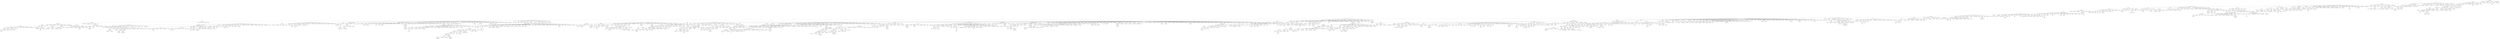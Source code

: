 graph {1 [label="sustainability", level=1];
2 [label="energy", level=1];
4 [label="life cycle assessment", level=3];
7 [label="corporate social responsibility", level=2];
5 [label="resilience", level=2];
11 [label="csr", level=4];
6 [label="environmental management", level=3];
12 [label="catalysis", level=1];
13 [label="combustion", level=1];
16 [label="co2 capture", level=4];
17 [label="hvac", level=4];
25 [label="environment", level=1];
14 [label="coal", level=4];
21 [label="power", level=3];
22 [label="fuels", level=4];
28 [label="electrochemistry", level=1];
43 [label="zeolites", level=3];
29 [label="organic chemistry", level=1];
30 [label="inorganic chemistry", level=1];
31 [label="organometallics", level=3];
44 [label="ionic liquids", level=3];
32 [label="green chemistry", level=3];
33 [label="surface science", level=2];
34 [label="porous materials", level=3];
40 [label="adsorption", level=2];
36 [label="organometallic chemistry", level=3];
45 [label="metal-organic frameworks", level=3];
41 [label="dft", level=3];
51 [label="materials science", level=1];
62 [label="electrocatalysis", level=2];
53 [label="energy storage", level=1];
63 [label="energy materials", level=3];
52 [label="corrosion", level=2];
55 [label="fuel cells", level=1];
54 [label="nanomaterials", level=1];
57 [label="conducting polymers", level=3];
59 [label="photoelectrochemistry", level=3];
69 [label="nanotechnology", level=1];
70 [label="physics", level=1];
73 [label="metallurgy", level=2];
72 [label="chemical engineering", level=1];
74 [label="microstructure", level=3];
71 [label="condensed matter physics", level=1];
85 [label="mechanical engineering", level=2];
86 [label="electrical engineering", level=2];
87 [label="solid state chemistry", level=3];
76 [label="thin films", level=1];
88 [label="polymer science", level=2];
89 [label="high pressure", level=4];
95 [label="engineering", level=1];
77 [label="physical metallurgy", level=4];
90 [label="applied physics", level=3];
97 [label="chemistry", level=1];
103 [label="electron microscopy", level=2];
96 [label="ceramics", level=2];
91 [label="characterization", level=3];
106 [label="computer simulation", level=3];
100 [label="materials characterization", level=3];
84 [label="solid state physics", level=2];
108 [label="drug delivery", level=1];
109 [label="mems", level=1];
110 [label="solar cells", level=1];
126 [label="electronics", level=2];
114 [label="surface chemistry", level=2];
115 [label="nanoscience", level=1];
123 [label="afm", level=4];
112 [label="semiconductors", level=1];
111 [label="graphene", level=1];
129 [label="gas sensors", level=4];
118 [label="devices", level=3];
113 [label="biosensors", level=1];
130 [label="nanowires", level=3];
122 [label="nanopore", level=4];
132 [label="materials engineering", level=3];
133 [label="biomaterials", level=1];
134 [label="nanomedicine", level=1];
138 [label="cancer therapy", level=4];
135 [label="nanoparticles", level=1];
139 [label="pharmaceutics", level=3];
146 [label="tissue engineering", level=1];
147 [label="polymers", level=1];
154 [label="bioengineering", level=1];
149 [label="self-assembly", level=2];
150 [label="surface modification", level=3];
161 [label="gene delivery", level=3];
165 [label="extracellular matrix", level=4];
166 [label="hydrogels", level=3];
168 [label="stem cells", level=1];
176 [label="wound healing", level=3];
177 [label="electrospinning", level=3];
188 [label="mechanotransduction", level=3];
174 [label="3d printing", level=2];
190 [label="cartilage", level=3];
180 [label="cell therapy", level=4];
185 [label="regenerative medicine", level=2];
192 [label="cancer", level=1];
194 [label="regeneration", level=3];
204 [label="hematopoiesis", level=4];
205 [label="immunology", level=1];
207 [label="microrna", level=2];
218 [label="leukemia", level=4];
236 [label="biomarkers", level=2];
208 [label="dna repair", level=2];
232 [label="vascular biology", level=2];
233 [label="metastasis", level=3];
212 [label="autophagy", level=2];
229 [label="hypoxia", level=4];
225 [label="mirna", level=3];
211 [label="exosomes", level=3];
206 [label="breast cancer", level=2];
213 [label="cell migration", level=3];
227 [label="drug development", level=3];
237 [label="apoptosis", level=3];
216 [label="palliative care", level=3];
220 [label="drug resistance", level=4];
235 [label="angiogenesis", level=3];
240 [label="cell signaling", level=2];
241 [label="microbiology", level=1];
245 [label="transplantation", level=3];
242 [label="infectious diseases", level=1];
243 [label="oncology", level=1];
255 [label="cancer immunotherapy", level=4];
260 [label="parasitology", level=2];
262 [label="immunotherapy", level=3];
254 [label="virology", level=1];
257 [label="pathology", level=2];
266 [label="mucosal immunology", level=4];
244 [label="allergy", level=3];
269 [label="rheumatology", level=3];
253 [label="gastroenterology", level=3];
270 [label="autoimmunity", level=3];
247 [label="inflammation", level=1];
272 [label="infection", level=4];
250 [label="dermatology", level=3];
271 [label="vaccines", level=2];
282 [label="molecular biology", level=1];
283 [label="microbial ecology", level=1];
296 [label="biofilms", level=3];
286 [label="probiotics", level=4];
297 [label="food safety", level=2];
301 [label="host-pathogen interactions", level=3];
302 [label="antibiotic resistance", level=3];
289 [label="antimicrobial resistance", level=4];
304 [label="biotechnology", level=1];
287 [label="mycology", level=2];
308 [label="bacteriology", level=3];
293 [label="molecular genetics", level=2];
294 [label="antibiotics", level=3];
313 [label="genetics", level=1];
315 [label="biochemistry", level=1];
314 [label="plant physiology", level=2];
316 [label="plant biotechnology", level=3];
318 [label="cell", level=2];
317 [label="cancer biology", level=1];
321 [label="cancer research", level=2];
319 [label="plant science", level=2];
326 [label="genomics", level=1];
327 [label="neuroscience", level=1];
336 [label="plant breeding", level=3];
329 [label="epigenetics", level=1];
330 [label="developmental biology", level=1];
328 [label="plant biology", level=2];
339 [label="drosophila", level=3];
332 [label="c. elegans", level=3];
333 [label="yeast", level=3];
342 [label="plant molecular biology", level=3];
334 [label="animal breeding", level=3];
345 [label="evolution", level=1];
362 [label="human genetics", level=2];
346 [label="bioinformatics", level=1];
347 [label="personalized medicine", level=3];
348 [label="rna biology", level=3];
354 [label="cytogenetics", level=4];
349 [label="gene regulation", level=2];
363 [label="epigenomics", level=3];
364 [label="quantitative genetics", level=3];
355 [label="disease", level=3];
365 [label="transcriptomics", level=2];
366 [label="medical genetics", level=4];
352 [label="evolutionary genetics", level=2];
353 [label="translational research", level=4];
359 [label="sequencing", level=4];
372 [label="transposable elements", level=3];
361 [label="gene expression", level=2];
373 [label="development", level=1];
374 [label="ecology", level=1];
388 [label="speciation", level=2];
375 [label="systematics", level=2];
382 [label="phylogenetics", level=1];
377 [label="palaeontology", level=2];
378 [label="theoretical biology", level=3];
390 [label="animal behavior", level=2];
389 [label="behavior", level=2];
379 [label="symbiosis", level=2];
384 [label="population genetics", level=1];
392 [label="phylogeny", level=3];
376 [label="sexual selection", level=2];
381 [label="cooperation", level=2];
383 [label="fungi", level=3];
397 [label="political economy", level=1];
398 [label="ict4d", level=3];
403 [label="trade", level=3];
399 [label="labor", level=2];
400 [label="africa", level=3];
401 [label="growth", level=3];
402 [label="training", level=4];
404 [label="peacebuilding", level=4];
405 [label="comparative politics", level=1];
406 [label="development economics", level=1];
414 [label="economic development", level=2];
412 [label="institutions", level=3];
408 [label="political ecology", level=2];
410 [label="corruption", level=4];
415 [label="political science", level=1];
417 [label="european politics", level=3];
423 [label="european union", level=3];
425 [label="political institutions", level=4];
418 [label="democratization", level=3];
428 [label="political methodology", level=3];
426 [label="latin america", level=2];
429 [label="comparative political economy", level=3];
430 [label="international relations", level=1];
432 [label="methodology", level=3];
431 [label="public policy", level=1];
434 [label="interest groups", level=4];
437 [label="terrorism", level=3];
440 [label="human rights", level=1];
448 [label="international organizations", level=4];
447 [label="conflict", level=2];
451 [label="civil war", level=3];
444 [label="war", level=4];
464 [label="foreign aid", level=4];
452 [label="foreign policy", level=4];
446 [label="international security", level=3];
453 [label="global governance", level=4];
454 [label="china", level=2];
456 [label="international political economy", level=2];
465 [label="political violence", level=3];
618 [label="astrophysics", level=1];
617 [label="optics", level=1];
619 [label="mathematics", level=1];
620 [label="condensed matter theory", level=2];
621 [label="condensed matter", level=2];
1147 [label="cosmology", level=1];
1150 [label="black holes", level=3];
1146 [label="plasma physics", level=2];
1148 [label="star formation", level=3];
1152 [label="neutron stars", level=3];
1144 [label="astronomy", level=2];
1155 [label="gravitational waves", level=3];
3681 [label="general relativity", level=2];
3662 [label="particle physics", level=2];
3669 [label="dark matter", level=3];
3670 [label="galaxy formation", level=4];
3664 [label="gravity", level=3];
3672 [label="astroparticle physics", level=3];
3667 [label="gravitation", level=3];
3012 [label="biophysics", level=1];
3013 [label="cell biology", level=1];
3011 [label="structural biology", level=1];
3018 [label="protein chemistry", level=3];
3014 [label="ubiquitin", level=4];
3015 [label="glycobiology", level=3];
3019 [label="enzymology", level=2];
3161 [label="physical chemistry", level=1];
3177 [label="statistical mechanics", level=1];
3160 [label="protein folding", level=2];
3159 [label="soft matter", level=1];
3158 [label="proteins", level=2];
3185 [label="fluorescence", level=4];
3171 [label="polymer physics", level=2];
3175 [label="nuclear magnetic resonance", level=4];
3181 [label="soft condensed matter", level=3];
3163 [label="molecular dynamics", level=1];
3187 [label="soft matter physics", level=3];
3178 [label="cell mechanics", level=3];
3167 [label="atomic force microscopy", level=4];
4162 [label="photochemistry", level=2];
4156 [label="computational chemistry", level=1];
4163 [label="astrochemistry", level=4];
4160 [label="chemical physics", level=2];
4158 [label="ultrafast spectroscopy", level=2];
4159 [label="spectroscopy", level=1];
5627 [label="photophysics", level=4];
1087 [label="environmental microbiology", level=2];
1085 [label="biogeochemistry", level=1];
1089 [label="biological oceanography", level=4];
1094 [label="microbial evolution", level=4];
1091 [label="nitrogen cycling", level=3];
3742 [label="bioremediation", level=3];
659 [label="machine learning", level=1];
658 [label="biostatistics", level=1];
661 [label="computational biology", level=1];
660 [label="proteomics", level=1];
700 [label="chemoinformatics", level=4];
672 [label="rna", level=3];
701 [label="functional genomics", level=3];
675 [label="evolutionary genomics", level=3];
662 [label="systems biology", level=1];
681 [label="metagenomics", level=2];
677 [label="microbial genomics", level=3];
676 [label="precision medicine", level=3];
678 [label="gwas", level=4];
702 [label="cancer genomics", level=3];
693 [label="protein structure", level=3];
665 [label="genome evolution", level=3];
694 [label="molecular evolution", level=2];
695 [label="ngs", level=3];
704 [label="comparative genomics", level=2];
682 [label="next generation sequencing", level=3];
683 [label="molecular microbiology", level=3];
710 [label="phylogenomics", level=3];
670 [label="statistical genetics", level=2];
713 [label="cheminformatics", level=3];
714 [label="statistical genomics", level=4];
687 [label="microbiome", level=2];
841 [label="computer vision", level=1];
842 [label="big data", level=1];
837 [label="data mining", level=1];
838 [label="artificial intelligence", level=1];
844 [label="statistics", level=1];
840 [label="optimization", level=1];
847 [label="natural language processing", level=1];
947 [label="statistical modeling", level=3];
846 [label="algorithms", level=1];
843 [label="biomedical informatics", level=2];
948 [label="computational intelligence", level=2];
848 [label="signal processing", level=1];
949 [label="activity recognition", level=3];
888 [label="computational neuroscience", level=1];
917 [label="applied statistics", level=2];
900 [label="biomedical signal processing", level=3];
918 [label="affective computing", level=2];
879 [label="fuzzy systems", level=4];
950 [label="speaker recognition", level=4];
857 [label="information retrieval", level=1];
880 [label="digital signal processing", level=2];
849 [label="classification", level=3];
919 [label="big data analytics", level=3];
862 [label="pattern recognition", level=1];
955 [label="neuroinformatics", level=3];
850 [label="text mining", level=2];
839 [label="audio signal processing", level=3];
851 [label="intelligent transportation systems", level=2];
855 [label="speech", level=2];
956 [label="neural networks", level=2];
899 [label="bayesian inference", level=3];
856 [label="medical image analysis", level=2];
889 [label="music information retrieval", level=3];
854 [label="data science", level=1];
884 [label="segmentation", level=3];
890 [label="statistical signal processing", level=3];
927 [label="software development", level=4];
960 [label="topic modeling", level=4];
876 [label="recommender systems", level=2];
891 [label="speech processing", level=3];
858 [label="data visualization", level=2];
892 [label="computational finance", level=4];
861 [label="deep learning", level=2];
894 [label="medical image processing", level=2];
863 [label="nlp", level=2];
964 [label="convex optimization", level=3];
874 [label="bayesian statistics", level=2];
868 [label="reinforcement learning", level=2];
969 [label="image segmentation", level=3];
935 [label="data analytics", level=2];
869 [label="intelligent systems", level=3];
905 [label="network analysis", level=3];
870 [label="crowdsourcing", level=2];
936 [label="computational statistics", level=3];
970 [label="ai", level=3];
906 [label="time series analysis", level=3];
907 [label="learning theory", level=3];
938 [label="statistical learning", level=3];
911 [label="healthcare", level=2];
912 [label="multimedia retrieval", level=4];
940 [label="brain computer interface", level=3];
913 [label="graphical models", level=4];
975 [label="statistical inference", level=4];
877 [label="computational social science", level=2];
945 [label="data analysis", level=2];
977 [label="brain-machine interfaces", level=3];
903 [label="speech recognition", level=2];
1519 [label="robotics", level=1];
1524 [label="image processing", level=1];
1517 [label="medical imaging", level=1];
1518 [label="computer graphics", level=1];
1530 [label="intelligent vehicles", level=4];
1542 [label="visual search", level=4];
1522 [label="imaging", level=1];
1531 [label="image analysis", level=2];
1546 [label="3d reconstruction", level=4];
1547 [label="biomedical image analysis", level=3];
1521 [label="mobile robotics", level=3];
1523 [label="augmented reality", level=2];
1567 [label="graphics", level=3];
1550 [label="computational photography", level=3];
1520 [label="face recognition", level=3];
1532 [label="video surveillance", level=4];
1568 [label="video analysis", level=4];
1534 [label="object recognition", level=3];
1535 [label="image retrieval", level=4];
1553 [label="robot vision", level=4];
1554 [label="object detection", level=4];
1558 [label="computational imaging", level=3];
1560 [label="tracking", level=3];
1561 [label="multimedia", level=2];
2376 [label="biomechanics", level=1];
2377 [label="control", level=1];
2375 [label="slam", level=3];
2420 [label="motion planning", level=3];
2421 [label="exoskeletons", level=4];
2384 [label="haptics", level=2];
2408 [label="medical robotics", level=3];
2409 [label="autonomous vehicles", level=3];
2395 [label="manipulation", level=4];
2424 [label="control systems", level=2];
2382 [label="navigation", level=2];
2418 [label="human-robot interaction", level=3];
2389 [label="control theory", level=1];
2397 [label="prosthetics", level=4];
2383 [label="uav", level=3];
2427 [label="automatic control", level=3];
2411 [label="biomimetics", level=3];
2399 [label="teleoperation", level=4];
2412 [label="rehabilitation robotics", level=4];
2400 [label="autonomous systems", level=4];
2385 [label="control engineering", level=4];
2415 [label="data fusion", level=4];
2407 [label="robust control", level=3];
2402 [label="sensor fusion", level=4];
2379 [label="nonlinear control", level=2];
2404 [label="mechatronics", level=2];
2433 [label="path planning", level=3];
2390 [label="localization", level=3];
2405 [label="kinematics", level=4];
2406 [label="distributed control", level=3];
2393 [label="automation", level=2];
2510 [label="mechanobiology", level=2];
2521 [label="bone", level=3];
2499 [label="computational mechanics", level=1];
2504 [label="rehabilitation", level=2];
2512 [label="injury", level=4];
2525 [label="gait", level=4];
2501 [label="ergonomics", level=2];
2508 [label="orthopaedics", level=2];
2513 [label="balance", level=4];
2522 [label="functional morphology", level=3];
2506 [label="locomotion", level=3];
2527 [label="finite element analysis", level=2];
2505 [label="sports science", level=2];
2529 [label="injury prevention", level=4];
2532 [label="muscle", level=4];
2533 [label="osteoarthritis", level=3];
2520 [label="sports medicine", level=3];
715 [label="survival analysis", level=3];
716 [label="epidemiology", level=1];
717 [label="clinical trials", level=2];
722 [label="causal inference", level=3];
718 [label="meta-analysis", level=3];
719 [label="missing data", level=4];
4212 [label="inverse problems", level=2];
4211 [label="signal", level=2];
4220 [label="video compression", level=4];
4209 [label="video coding", level=3];
4227 [label="biomedical imaging", level=2];
5405 [label="tomography", level=4];
5406 [label="uncertainty quantification", level=2];
1591 [label="cloud computing", level=1];
1592 [label="analytics", level=2];
1594 [label="distributed systems", level=1];
1596 [label="hpc", level=3];
1620 [label="virtualization", level=2];
1613 [label="autonomic computing", level=4];
1604 [label="distributed computing", level=1];
1598 [label="internet of things", level=1];
1614 [label="web services", level=3];
1607 [label="iot", level=2];
1622 [label="grid computing", level=3];
1605 [label="sdn", level=3];
1617 [label="service computing", level=3];
1624 [label="computer networks", level=1];
1635 [label="multimedia systems", level=4];
1623 [label="networks", level=1];
1626 [label="middleware", level=3];
1628 [label="fault tolerance", level=3];
1625 [label="performance", level=3];
1629 [label="operating systems", level=2];
1633 [label="distributed algorithms", level=4];
1634 [label="dependability", level=3];
1667 [label="network management", level=3];
1662 [label="performance evaluation", level=3];
1656 [label="wireless networks", level=1];
1661 [label="software defined networking", level=3];
1666 [label="routing", level=4];
1659 [label="network security", level=1];
1660 [label="internet measurement", level=4];
978 [label="knowledge discovery", level=3];
985 [label="health informatics", level=2];
1001 [label="medical informatics", level=2];
989 [label="decision support systems", level=3];
981 [label="social networks", level=1];
979 [label="databases", level=1];
994 [label="clustering", level=3];
982 [label="social media analysis", level=4];
983 [label="social network analysis", level=2];
986 [label="business analytics", level=3];
998 [label="business intelligence", level=2];
999 [label="database systems", level=3];
1000 [label="web mining", level=3];
988 [label="graph mining", level=4];
3191 [label="structural bioinformatics", level=4];
3193 [label="transcriptional regulation", level=3];
1206 [label="labor economics", level=1];
1205 [label="environmental economics", level=1];
2243 [label="economics of education", level=2];
2245 [label="health economics", level=1];
2246 [label="macroeconomics", level=1];
2248 [label="public finance", level=2];
2250 [label="personnel economics", level=4];
2252 [label="applied econometrics", level=2];
2249 [label="public economics", level=2];
2256 [label="labour economics", level=2];
2255 [label="education policy", level=2];
4259 [label="applied microeconometrics", level=4];
1101 [label="carbon", level=2];
1107 [label="wetlands", level=3];
1106 [label="oceanography", level=1];
1102 [label="soil science", level=2];
1114 [label="geomicrobiology", level=3];
1104 [label="organic geochemistry", level=3];
1109 [label="ecosystem ecology", level=2];
1110 [label="ecosystem modeling", level=4];
1116 [label="stable isotopes", level=3];
1118 [label="soil ecology", level=3];
467 [label="psychology", level=1];
471 [label="addiction", level=1];
470 [label="cognition", level=1];
472 [label="psychiatry", level=1];
475 [label="motor control", level=2];
473 [label="stress", level=1];
507 [label="alzheimer s disease", level=2];
508 [label="spinal cord injury", level=3];
488 [label="fmri", level=1];
489 [label="neurology", level=1];
468 [label="electrophysiology", level=2];
493 [label="pharmacology", level=1];
496 [label="hearing", level=3];
538 [label="synaptic plasticity", level=4];
476 [label="neuroimaging", level=1];
479 [label="psychopharmacology", level=3];
506 [label="autism", level=1];
469 [label="ophthalmology", level=2];
527 [label="neural circuits", level=4];
482 [label="anesthesiology", level=3];
500 [label="neurosurgery", level=2];
483 [label="neurogenetics", level=3];
485 [label="vision", level=1];
540 [label="neuroinflammation", level=4];
486 [label="brain stimulation", level=3];
529 [label="gene therapy", level=2];
512 [label="anatomy", level=3];
490 [label="behavioral pharmacology", level=4];
513 [label="neuroengineering", level=3];
521 [label="epilepsy", level=2];
542 [label="neuroendocrinology", level=3];
514 [label="bioelectronics", level=3];
515 [label="neurodegenerative diseases", level=2];
474 [label="biomedical engineering", level=1];
545 [label="connectomics", level=4];
519 [label="plasticity", level=2];
517 [label="neuroimmunology", level=3];
532 [label="parkinson s disease", level=2];
480 [label="ion channels", level=2];
494 [label="neurogenesis", level=4];
495 [label="neurophysiology", level=2];
533 [label="physiology", level=1];
505 [label="sleep", level=2];
520 [label="optogenetics", level=3];
534 [label="neuroethology", level=3];
481 [label="neurodegeneration", level=1];
536 [label="olfaction", level=4];
522 [label="neuropharmacology", level=4];
498 [label="dopamine", level=3];
552 [label="traumatic brain injury", level=3];
478 [label="pain", level=2];
503 [label="brain", level=3];
525 [label="neurobiology", level=1];
554 [label="brain imaging", level=3];
555 [label="education", level=1];
556 [label="cognitive neuroscience", level=1];
558 [label="forensic psychology", level=4];
559 [label="technology", level=1];
560 [label="educational technology", level=1];
562 [label="gender", level=1];
573 [label="ict", level=3];
561 [label="sociology", level=1];
571 [label="social justice", level=3];
564 [label="policy", level=1];
563 [label="child development", level=2];
565 [label="pedagogy", level=3];
572 [label="research", level=4];
577 [label="innovation", level=1];
578 [label="food science", level=2];
579 [label="history of science", level=3];
580 [label="science", level=1];
584 [label="intellectual property", level=2];
594 [label="knowledge management", level=2];
586 [label="strategy", level=1];
585 [label="design", level=1];
587 [label="technology management", level=3];
604 [label="new product development", level=4];
605 [label="alliances", level=4];
589 [label="entrepreneurship", level=1];
597 [label="collaboration", level=3];
591 [label="economic geography", level=2];
588 [label="productivity", level=2];
583 [label="creativity", level=2];
598 [label="business models", level=4];
1119 [label="copyright", level=2];
1122 [label="patents", level=4];
1126 [label="open access", level=2];
1128 [label="library", level=2];
1129 [label="scholarly communication", level=2];
1134 [label="information science", level=2];
1135 [label="information literacy", level=2];
1136 [label="archives", level=4];
1139 [label="librarianship", level=3];
1140 [label="bibliometrics", level=2];
1142 [label="library science", level=3];
1007 [label="cognitive science", level=1];
1019 [label="multi-agent systems", level=2];
1006 [label="computer science", level=1];
1045 [label="soft computing", level=3];
1029 [label="optimisation", level=3];
1030 [label="evolutionary computation", level=2];
1010 [label="semantic web", level=1];
1009 [label="human-computer interaction", level=1];
1057 [label="planning", level=2];
1058 [label="evolutionary algorithms", level=3];
1013 [label="intelligent tutoring systems", level=3];
1005 [label="logic", level=1];
1061 [label="games", level=2];
1015 [label="knowledge representation", level=2];
1048 [label="knowledge engineering", level=4];
1034 [label="genetic algorithms", level=3];
1016 [label="swarm intelligence", level=3];
1062 [label="fuzzy logic", level=3];
1020 [label="game design", level=4];
1064 [label="logic programming", level=3];
1018 [label="cognitive robotics", level=3];
1050 [label="cognitive systems", level=4];
1038 [label="video games", level=4];
1066 [label="cognitive modeling", level=3];
1068 [label="information fusion", level=4];
1053 [label="argumentation", level=4];
1041 [label="genetic programming", level=4];
1022 [label="automated reasoning", level=3];
1011 [label="constraint programming", level=3];
1043 [label="artificial life", level=3];
1024 [label="ambient intelligence", level=3];
1071 [label="machine vision", level=3];
1683 [label="philosophy of mind", level=1];
1682 [label="psycholinguistics", level=1];
1686 [label="embodied cognition", level=4];
1687 [label="computational modeling", level=2];
1849 [label="metaphysics", level=1];
1856 [label="philosophy", level=1];
1860 [label="epistemology", level=2];
1858 [label="philosophy of science", level=2];
1857 [label="philosophy of language", level=2];
1862 [label="philosophical logic", level=4];
1861 [label="philosophy of religion", level=3];
1867 [label="phenomenology", level=3];
1864 [label="ethics", level=1];
1866 [label="literature", level=2];
1868 [label="aesthetics", level=3];
727 [label="climate change", level=1];
728 [label="biology", level=1];
760 [label="ecophysiology", level=2];
729 [label="evolutionary biology", level=1];
761 [label="life history", level=4];
726 [label="conservation biology", level=1];
752 [label="botany", level=2];
730 [label="ecotoxicology", level=2];
731 [label="mutualism", level=4];
756 [label="invasive species", level=2];
732 [label="entomology", level=1];
771 [label="global change biology", level=3];
772 [label="behaviour", level=2];
742 [label="marine biology", level=2];
733 [label="conservation", level=1];
773 [label="population biology", level=3];
775 [label="plant-animal interactions", level=3];
737 [label="fisheries", level=2];
744 [label="environmental science", level=1];
777 [label="extinction", level=4];
778 [label="fish", level=3];
734 [label="natural resource management", level=3];
745 [label="food webs", level=3];
764 [label="social insects", level=3];
747 [label="pollination", level=3];
749 [label="limnology", level=2];
738 [label="invasion biology", level=3];
739 [label="biodiversity", level=1];
766 [label="plant", level=3];
740 [label="birds", level=4];
751 [label="wildlife", level=4];
781 [label="global change", level=2];
753 [label="ecosystems", level=3];
768 [label="biogeography", level=1];
782 [label="agroecology", level=3];
735 [label="zoology", level=2];
754 [label="ornithology", level=2];
758 [label="ethology", level=3];
785 [label="population dynamics", level=3];
757 [label="physiological ecology", level=3];
1264 [label="hydrology", level=1];
1276 [label="forest ecology", level=2];
1265 [label="climate variability", level=3];
1289 [label="coral reefs", level=2];
1268 [label="air pollution", level=2];
1269 [label="plant ecophysiology", level=3];
1285 [label="arctic", level=3];
1267 [label="agriculture", level=1];
1296 [label="drought", level=3];
1283 [label="environmental justice", level=4];
1297 [label="ocean acidification", level=3];
1291 [label="carbon cycle", level=2];
1286 [label="land use change", level=4];
1272 [label="phenology", level=4];
1292 [label="climate modeling", level=3];
1274 [label="sustainable development", level=2];
1284 [label="climate dynamics", level=3];
1288 [label="adaptation", level=2];
1281 [label="food security", level=3];
1302 [label="remote sensing", level=1];
1303 [label="water resources management", level=3];
1305 [label="geomorphology", level=1];
1304 [label="climate", level=1];
1312 [label="sediment transport", level=2];
1314 [label="hydrogeology", level=2];
1306 [label="ecohydrology", level=2];
1307 [label="soil erosion", level=4];
1308 [label="irrigation", level=3];
1328 [label="water quality", level=2];
1316 [label="hydraulics", level=3];
1317 [label="hydrometeorology", level=4];
1334 [label="floods", level=4];
1309 [label="water resources", level=2];
1320 [label="hydrological modeling", level=3];
1329 [label="hydroclimatology", level=4];
1321 [label="hydroinformatics", level=4];
1311 [label="peatlands", level=4];
1313 [label="land-atmosphere interactions", level=4];
1331 [label="soil physics", level=4];
1356 [label="land cover", level=4];
1370 [label="vegetation", level=4];
1343 [label="photogrammetry", level=3];
1338 [label="gis", level=1];
1357 [label="planetary geology", level=4];
1358 [label="insar", level=3];
1347 [label="glaciology", level=2];
1351 [label="hyperspectral imaging", level=4];
1340 [label="cryosphere", level=3];
1342 [label="forestry", level=2];
1361 [label="forest", level=4];
1375 [label="lidar", level=4];
1355 [label="data assimilation", level=2];
1368 [label="giscience", level=3];
1369 [label="geographic information systems", level=3];
5196 [label="disturbance ecology", level=4];
5192 [label="forest management", level=4];
5194 [label="silviculture", level=4];
5197 [label="dendrochronology", level=4];
5193 [label="fire ecology", level=3];
622 [label="photonics", level=1];
623 [label="biophotonics", level=2];
626 [label="lasers", level=2];
628 [label="microscopy", level=2];
632 [label="holography", level=4];
633 [label="plasmonics", level=1];
634 [label="optoelectronics", level=1];
635 [label="optical communications", level=2];
641 [label="fiber optics", level=3];
642 [label="eels", level=3];
644 [label="nanophotonics", level=1];
643 [label="metamaterials", level=1];
646 [label="nano-optics", level=4];
648 [label="nanofabrication", level=2];
652 [label="sensing", level=3];
650 [label="sers", level=4];
651 [label="biosensing", level=3];
654 [label="stem", level=3];
655 [label="tem", level=3];
4745 [label="networked control systems", level=4];
3581 [label="nephrology", level=3];
5698 [label="osteoporosis", level=3];
1741 [label="econometrics", level=1];
1751 [label="research methods", level=2];
1742 [label="probability", level=2];
1746 [label="applied probability", level=3];
1743 [label="psychometrics", level=2];
1756 [label="actuarial science", level=3];
1760 [label="economics", level=1];
1761 [label="time series", level=3];
1763 [label="applied economics", level=3];
1764 [label="finance", level=1];
1767 [label="industrial organization", level=1];
1766 [label="law", level=1];
1765 [label="economic history", level=2];
1769 [label="social science", level=3];
1770 [label="natural resources", level=3];
1773 [label="risk management", level=2];
1771 [label="real estate", level=2];
1772 [label="accounting", level=1];
1777 [label="investments", level=2];
1775 [label="banking", level=2];
2892 [label="derivatives", level=3];
2891 [label="project management", level=2];
2893 [label="financial engineering", level=4];
2894 [label="insurance", level=3];
1202 [label="semiconductor physics", level=3];
1204 [label="semiconductor devices", level=3];
1461 [label="game theory", level=1];
1462 [label="operations research", level=1];
1460 [label="power systems", level=1];
1463 [label="process control", level=3];
1464 [label="simulation", level=1];
1476 [label="reliability", level=2];
1473 [label="statistical machine learning", level=4];
1478 [label="process design", level=4];
1474 [label="optimal control", level=2];
1475 [label="energy systems", level=2];
1479 [label="model predictive control", level=3];
1836 [label="microeconomic theory", level=3];
1833 [label="experimental economics", level=1];
1830 [label="microeconomics", level=3];
1831 [label="mechanism design", level=2];
1839 [label="economic theory", level=3];
1832 [label="contract theory", level=3];
1840 [label="decision theory", level=3];
1834 [label="auction theory", level=4];
1993 [label="information extraction", level=2];
1983 [label="sentiment analysis", level=2];
1982 [label="lexical semantics", level=4];
1989 [label="machine translation", level=3];
1986 [label="computational linguistics", level=2];
1990 [label="question answering", level=4];
1992 [label="language technology", level=3];
1227 [label="learning analytics", level=2];
1231 [label="learning sciences", level=2];
1234 [label="blended learning", level=4];
1233 [label="online learning", level=2];
1236 [label="educational psychology", level=3];
1230 [label="instructional design", level=3];
1229 [label="e-learning", level=2];
1239 [label="technology enhanced learning", level=3];
1237 [label="learning technologies", level=3];
1238 [label="educational data mining", level=3];
5700 [label="molecular simulation", level=2];
4602 [label="science education", level=2];
4258 [label="opinion mining", level=3];
1241 [label="energy harvesting", level=2];
1243 [label="microfluidics", level=1];
1242 [label="nems", level=2];
1244 [label="microsystems", level=3];
1249 [label="sensors", level=1];
1254 [label="micro", level=3];
1246 [label="microfabrication", level=3];
1255 [label="piezoelectric", level=3];
1256 [label="power management", level=4];
1258 [label="ferroelectrics", level=3];
1259 [label="multiferroics", level=3];
1260 [label="dielectrics", level=4];
5239 [label="forecasting", level=3];
1397 [label="software engineering", level=1];
1398 [label="informatics", level=3];
1399 [label="programming", level=3];
1401 [label="empirical software engineering", level=3];
1429 [label="systems engineering", level=3];
1417 [label="formal methods", level=1];
1403 [label="programming languages", level=1];
1405 [label="computer science education", level=3];
1406 [label="software evolution", level=3];
1402 [label="information systems", level=1];
1413 [label="software security", level=3];
1414 [label="software maintenance", level=3];
1432 [label="software testing", level=3];
1445 [label="software architecture", level=3];
1435 [label="program analysis", level=3];
1424 [label="testing", level=3];
1436 [label="software quality", level=4];
1437 [label="sbse", level=4];
1427 [label="requirements engineering", level=3];
1416 [label="program comprehension", level=4];
1451 [label="reward", level=3];
1452 [label="alcohol", level=2];
1455 [label="behavioral neuroscience", level=3];
1453 [label="impulsivity", level=3];
2669 [label="tropical cyclones", level=4];
2670 [label="change", level=3];
1571 [label="ultrasound", level=2];
1572 [label="mri", level=1];
1573 [label="medical physics", level=2];
1574 [label="magnetic resonance imaging", level=2];
1575 [label="computed tomography", level=3];
1576 [label="photoacoustic imaging", level=3];
1581 [label="ultrasound imaging", level=4];
1582 [label="medicine", level=1];
1583 [label="surgery", level=2];
1584 [label="trauma", level=2];
1785 [label="theory", level=3];
1779 [label="graph theory", level=1];
1781 [label="data structures", level=3];
1787 [label="theoretical computer science", level=2];
1782 [label="algorithmic game theory", level=3];
1780 [label="computational geometry", level=2];
1783 [label="computational complexity", level=3];
1789 [label="graphs", level=4];
1786 [label="complexity", level=3];
5702 [label="engineering design", level=4];
5704 [label="product development", level=4];
1648 [label="clinical informatics", level=4];
2897 [label="construction management", level=3];
2896 [label="construction", level=3];
5496 [label="building information modeling", level=3];
5497 [label="bim", level=4];
2097 [label="geometric modeling", level=3];
2100 [label="visualization", level=2];
2085 [label="virtual reality", level=2];
2088 [label="cultural heritage", level=4];
2089 [label="geometry processing", level=4];
1778 [label="urban economics", level=2];
2571 [label="geology", level=1];
2573 [label="physical geography", level=3];
2574 [label="natural hazards", level=3];
2577 [label="quaternary geology", level=3];
2578 [label="geoarchaeology", level=4];
2581 [label="rivers", level=4];
2584 [label="geochemistry", level=1];
2585 [label="tectonics", level=2];
2586 [label="geophysics", level=1];
2587 [label="paleontology", level=2];
2590 [label="geoscience", level=3];
2588 [label="sedimentology", level=2];
2592 [label="earth sciences", level=2];
2607 [label="geochronology", level=2];
2600 [label="ore deposits", level=3];
2593 [label="paleoclimate", level=2];
2594 [label="economic geology", level=4];
2595 [label="geobiology", level=3];
2597 [label="mineralogy", level=2];
2609 [label="experimental petrology", level=4];
2599 [label="cosmochemistry", level=4];
2602 [label="igneous petrology", level=3];
2606 [label="petrology", level=3];
2611 [label="volcanology", level=2];
5874 [label="isotope geochemistry", level=2];
5707 [label="plant genetics", level=3];
2814 [label="identity", level=1];
2804 [label="social movements", level=1];
2805 [label="work", level=2];
2809 [label="race", level=1];
2807 [label="migration", level=1];
2808 [label="feminism", level=3];
2826 [label="family", level=2];
2810 [label="inequality", level=1];
2813 [label="youth", level=2];
2829 [label="sexuality", level=2];
2842 [label="medical sociology", level=3];
2825 [label="feminist theory", level=4];
2812 [label="islam", level=3];
2816 [label="politics", level=1];
2815 [label="qualitative methods", level=4];
2835 [label="india", level=4];
2836 [label="careers", level=4];
2837 [label="international development", level=3];
2803 [label="consumption", level=4];
2817 [label="qualitative research", level=3];
2819 [label="queer theory", level=3];
2824 [label="sport", level=2];
2820 [label="diversity", level=2];
2843 [label="masculinity", level=4];
2831 [label="popular culture", level=3];
2821 [label="culture", level=1];
2818 [label="globalization", level=2];
2844 [label="women", level=4];
4742 [label="self", level=3];
3008 [label="civil society", level=4];
3002 [label="political sociology", level=2];
3009 [label="environmental sociology", level=3];
1806 [label="veterinary medicine", level=4];
1809 [label="nutrition", level=1];
1807 [label="hiv", level=1];
1808 [label="public health", level=1];
1825 [label="medical statistics", level=4];
1826 [label="zoonoses", level=3];
1810 [label="environmental health", level=3];
1812 [label="pharmacoepidemiology", level=3];
1820 [label="mathematical modeling", level=1];
1817 [label="population health", level=3];
1814 [label="obstetrics", level=4];
1815 [label="child health", level=3];
1821 [label="chronic disease", level=3];
1813 [label="global health", level=1];
1870 [label="bioethics", level=2];
1871 [label="political philosophy", level=2];
1872 [label="moral psychology", level=3];
1876 [label="medical ethics", level=4];
1169 [label="emotion", level=1];
1170 [label="language", level=1];
1168 [label="aging", level=1];
1922 [label="social psychology", level=1];
1926 [label="emotion regulation", level=2];
1930 [label="emotional intelligence", level=4];
1924 [label="affect", level=3];
1923 [label="motivation", level=1];
1925 [label="psychophysiology", level=2];
1931 [label="social influence", level=3];
1938 [label="political psychology", level=1];
1936 [label="health psychology", level=2];
1937 [label="personality", level=1];
1939 [label="close relationships", level=4];
1940 [label="evolutionary psychology", level=3];
1945 [label="quantitative methods", level=2];
1942 [label="social cognition", level=2];
1951 [label="social neuroscience", level=3];
1958 [label="attitudes", level=3];
1954 [label="prejudice", level=3];
1959 [label="social identity", level=4];
1943 [label="positive psychology", level=3];
1949 [label="morality", level=3];
1950 [label="intergroup relations", level=3];
3548 [label="public opinion", level=1];
3553 [label="political behavior", level=2];
3551 [label="political communication", level=1];
3552 [label="elections", level=2];
3554 [label="american politics", level=2];
3556 [label="voting behavior", level=3];
3557 [label="state politics", level=4];
3550 [label="science communication", level=3];
4766 [label="behavioral economics", level=1];
4978 [label="household finance", level=3];
3961 [label="social media", level=1];
3960 [label="journalism", level=2];
3959 [label="media effects", level=2];
4270 [label="public relations", level=3];
4277 [label="new media", level=2];
4279 [label="digital media", level=3];
4272 [label="online communities", level=4];
4283 [label="internet", level=3];
5112 [label="strategic communication", level=4];
1920 [label="pharmacogenomics", level=3];
1921 [label="pharmacogenetics", level=4];
1970 [label="behaviour change", level=4];
1968 [label="quality of life", level=4];
1971 [label="mental health", level=1];
1972 [label="neuropsychiatry", level=4];
1973 [label="social work", level=3];
1975 [label="child", level=3];
1974 [label="nursing", level=2];
1981 [label="child welfare", level=3];
2074 [label="lithium ion batteries", level=3];
2075 [label="conversion", level=4];
2077 [label="tuberculosis", level=3];
2079 [label="pediatrics", level=2];
2080 [label="molecular epidemiology", level=3];
3224 [label="molecular", level=2];
3228 [label="cytoskeleton", level=4];
4059 [label="industrial ecology", level=3];
4057 [label="waste management", level=3];
2110 [label="communication", level=1];
2112 [label="wireless communications", level=1];
2111 [label="fault diagnosis", level=3];
2120 [label="digital communications", level=4];
2127 [label="radar", level=3];
2129 [label="wavelets", level=4];
2130 [label="estimation theory", level=4];
2113 [label="communication systems", level=3];
2126 [label="compressed sensing", level=2];
2131 [label="media studies", level=2];
2133 [label="media", level=1];
2134 [label="information", level=3];
2132 [label="risk perception", level=4];
2137 [label="cultural studies", level=2];
2141 [label="american studies", level=3];
2149 [label="film studies", level=4];
2144 [label="critical theory", level=2];
2142 [label="gender studies", level=3];
2150 [label="comparative literature", level=3];
2151 [label="american literature", level=3];
2152 [label="cfd", level=1];
2161 [label="ic engines", level=4];
2171 [label="emissions", level=4];
2163 [label="alternative fuels", level=4];
2164 [label="plasma", level=3];
2155 [label="fire", level=4];
2169 [label="chemical kinetics", level=4];
2159 [label="gasification", level=3];
2158 [label="internal combustion engines", level=3];
2167 [label="propulsion", level=4];
2175 [label="heat transfer", level=1];
2183 [label="mass transfer", level=2];
2179 [label="hydrodynamics", level=3];
2185 [label="fem", level=3];
2186 [label="refrigeration", level=3];
2187 [label="fluid mechanics", level=1];
2201 [label="porous media", level=3];
2191 [label="thermoelectrics", level=2];
2195 [label="thermodynamics", level=2];
2924 [label="membranes", level=2];
2926 [label="rheology", level=2];
2928 [label="composites", level=1];
2925 [label="adhesion", level=3];
2929 [label="nanocomposites", level=2];
2927 [label="fiber", level=4];
2930 [label="biopolymers", level=3];
3647 [label="separation", level=3];
5158 [label="model checking", level=3];
5159 [label="petri nets", level=4];
5162 [label="software verification", level=4];
5163 [label="concurrency theory", level=4];
5161 [label="verification", level=2];
5721 [label="formal verification", level=3];
2224 [label="physical oceanography", level=2];
2225 [label="meteorology", level=2];
2229 [label="precipitation", level=3];
2227 [label="glaciers", level=4];
2226 [label="atmosphere", level=4];
2231 [label="weather", level=4];
2232 [label="geophysical fluid dynamics", level=4];
3356 [label="obesity", level=1];
3357 [label="animal science", level=4];
3358 [label="diet", level=3];
3364 [label="body composition", level=4];
3360 [label="lipids", level=3];
3365 [label="vitamin d", level=4];
3371 [label="physical activity", level=1];
3370 [label="diabetes", level=1];
3384 [label="metabolic disease", level=4];
3374 [label="eating disorders", level=3];
3372 [label="pregnancy", level=3];
3378 [label="type 2 diabetes", level=4];
3381 [label="metabolic syndrome", level=4];
3862 [label="exercise", level=2];
2284 [label="steel", level=3];
2285 [label="solidification", level=4];
2286 [label="welding", level=3];
3588 [label="social", level=2];
3584 [label="philosophy of law", level=4];
3585 [label="political theory", level=2];
3589 [label="moral philosophy", level=4];
5416 [label="systems neuroscience", level=3];
5417 [label="visual neuroscience", level=3];
3125 [label="dynamics", level=2];
3128 [label="fault detection", level=4];
3137 [label="stability", level=4];
3134 [label="estimation", level=2];
3135 [label="system identification", level=2];
3124 [label="nonlinear systems", level=3];
3123 [label="dynamical systems", level=1];
3126 [label="system dynamics", level=3];
3129 [label="power system stability", level=4];
3139 [label="aerospace", level=3];
3136 [label="power system dynamics", level=4];
3804 [label="vibration", level=2];
3805 [label="structural dynamics", level=2];
3806 [label="acoustics", level=2];
3810 [label="earthquake engineering", level=2];
3816 [label="wave propagation", level=3];
3818 [label="aeroelasticity", level=4];
3812 [label="wind engineering", level=4];
3811 [label="structural health monitoring", level=2];
3815 [label="vibration control", level=4];
3819 [label="structural engineering", level=2];
3822 [label="structures", level=2];
3825 [label="bridge engineering", level=4];
3821 [label="soil-structure interaction", level=4];
3830 [label="civil engineering", level=2];
3838 [label="steel structures", level=4];
3839 [label="geotechnical engineering", level=2];
3840 [label="pavement", level=4];
3841 [label="geotechnics", level=3];
3842 [label="geomechanics", level=2];
3844 [label="soil mechanics", level=3];
3853 [label="rock mechanics", level=2];
3852 [label="petroleum engineering", level=3];
3913 [label="discrete element method", level=4];
3917 [label="numerical modeling", level=2];
3915 [label="engineering geology", level=3];
4668 [label="granular materials", level=4];
3203 [label="biomems", level=3];
3204 [label="nanofluidics", level=2];
3202 [label="diagnostics", level=3];
3205 [label="lab-on-a-chip", level=3];
2295 [label="motor learning", level=3];
2303 [label="chromatin", level=3];
2302 [label="transcription", level=2];
5043 [label="coastal engineering", level=2];
5251 [label="ocean engineering", level=4];
5252 [label="tsunami", level=4];
1791 [label="combinatorics", level=2];
1793 [label="discrete mathematics", level=3];
1792 [label="linear algebra", level=4];
1796 [label="algebra", level=2];
1794 [label="number theory", level=2];
1798 [label="discrete geometry", level=4];
1799 [label="group theory", level=4];
4886 [label="geometry", level=2];
4888 [label="topology", level=3];
2266 [label="environmental engineering", level=1];
2271 [label="wastewater treatment", level=2];
2269 [label="water treatment", level=2];
2274 [label="environmental biotechnology", level=4];
2276 [label="environmental nanotechnology", level=4];
3515 [label="water", level=2];
3513 [label="membrane technology", level=3];
3521 [label="anaerobic digestion", level=3];
3523 [label="microbial fuel cell", level=4];
5142 [label="soil", level=2];
5141 [label="sanitation", level=4];
2946 [label="lte", level=4];
2939 [label="mimo", level=3];
2933 [label="information theory", level=1];
2945 [label="cooperative communications", level=4];
2935 [label="ofdm", level=4];
2951 [label="resource allocation", level=3];
2947 [label="5g", level=4];
2937 [label="mobile communication", level=4];
2936 [label="cognitive radio", level=2];
2955 [label="visible light communications", level=4];
2543 [label="fracture mechanics", level=2];
2549 [label="solid mechanics", level=2];
2557 [label="finite elements", level=3];
2544 [label="structural optimization", level=4];
2558 [label="constitutive modeling", level=3];
2559 [label="continuum mechanics", level=3];
2550 [label="micromechanics", level=4];
2551 [label="multiscale modeling", level=3];
2560 [label="structural mechanics", level=4];
2553 [label="numerical methods", level=2];
2565 [label="fatigue", level=2];
2562 [label="composite materials", level=2];
5062 [label="fracture", level=2];
5877 [label="damage", level=4];
2307 [label="mechanical properties", level=3];
3724 [label="video processing", level=3];
3251 [label="photonic crystals", level=2];
3250 [label="quantum optics", level=1];
2239 [label="depression", level=1];
3973 [label="anxiety", level=2];
3975 [label="suicide", level=3];
3976 [label="developmental psychopathology", level=3];
5091 [label="clinical psychology", level=2];
5098 [label="psychoanalysis", level=4];
5099 [label="anxiety disorders", level=3];
5096 [label="psychotherapy", level=3];
3758 [label="aerodynamics", level=2];
3756 [label="applied mathematics", level=1];
3761 [label="flow control", level=3];
3757 [label="turbulence", level=1];
3759 [label="aeroacoustics", level=3];
3767 [label="transport phenomena", level=3];
3764 [label="biofluids", level=4];
4601 [label="wind turbines", level=4];
4599 [label="turbomachinery", level=3];
2316 [label="organic electronics", level=2];
2317 [label="photovoltaics", level=1];
2319 [label="led", level=3];
2321 [label="quantum dots", level=2];
2323 [label="oled", level=4];
2325 [label="organic solar cells", level=3];
2324 [label="printed electronics", level=2];
2327 [label="organic photovoltaics", level=3];
3257 [label="nonlinear optics", level=2];
3256 [label="quantum information", level=1];
3266 [label="ultracold atoms", level=3];
3269 [label="quantum information theory", level=3];
3258 [label="quantum technologies", level=4];
3262 [label="integrated photonics", level=4];
3264 [label="atomic physics", level=2];
3279 [label="cold atoms", level=3];
3273 [label="optomechanics", level=3];
4386 [label="silicon photonics", level=2];
4381 [label="ultrafast optics", level=4];
4379 [label="fiber lasers", level=4];
4384 [label="optical fiber", level=4];
4385 [label="laser physics", level=3];
5879 [label="integrated optics", level=3];
3594 [label="data compression", level=4];
3593 [label="graph algorithms", level=3];
2685 [label="management science", level=4];
2692 [label="scheduling", level=2];
2675 [label="industrial engineering", level=3];
2674 [label="supply chain management", level=1];
2688 [label="metaheuristics", level=2];
2694 [label="combinatorial optimization", level=2];
2689 [label="integer programming", level=3];
2690 [label="mathematical programming", level=3];
2677 [label="stochastic optimization", level=4];
2678 [label="heuristics", level=3];
2681 [label="decision analysis", level=4];
2683 [label="vehicle routing", level=4];
5268 [label="39;s disease", level=4];
5271 [label="parkinson&", level=4];
5715 [label="social signal processing", level=4];
5272 [label="hybridization", level=3];
2020 [label="compilers", level=1];
2021 [label="functional programming", level=3];
2025 [label="type theory", level=4];
2026 [label="program verification", level=3];
2029 [label="static analysis", level=3];
2023 [label="concurrency", level=3];
2030 [label="computer architecture", level=1];
2038 [label="high performance computing", level=1];
2035 [label="neuromorphic computing", level=4];
2034 [label="embedded systems", level=1];
2049 [label="network-on-chip", level=4];
2050 [label="vlsi design", level=3];
2039 [label="parallel programming", level=3];
2055 [label="digital design", level=4];
2058 [label="reconfigurable computing", level=3];
2059 [label="hardware security", level=3];
2040 [label="vlsi", level=2];
2052 [label="computer systems", level=3];
2046 [label="parallel processing", level=4];
2042 [label="computer engineering", level=4];
3779 [label="parallel computing", level=1];
3781 [label="gpgpu", level=3];
3777 [label="performance analysis", level=4];
5432 [label="gpu", level=3];
4235 [label="tms", level=4];
4234 [label="eeg", level=1];
4238 [label="dti", level=4];
2479 [label="social evolution", level=3];
2477 [label="behavioural ecology", level=2];
2482 [label="population genomics", level=3];
2481 [label="behavioral ecology", level=2];
4630 [label="diagnosis", level=4];
1637 [label="security", level=1];
1640 [label="system security", level=3];
1638 [label="complex systems", level=1];
1643 [label="telecommunications", level=3];
1639 [label="systems", level=1];
1641 [label="wireless", level=2];
1644 [label="quality of service", level=4];
2494 [label="privacy", level=1];
2489 [label="cryptography", level=1];
2982 [label="scientometrics", level=3];
3658 [label="social interaction", level=3];
3660 [label="aphasia", level=3];
3659 [label="literacy", level=2];
3657 [label="music", level=2];
4363 [label="conversation analysis", level=3];
3088 [label="mass spectrometry", level=1];
3096 [label="analytical chemistry", level=1];
3095 [label="hplc", level=4];
3097 [label="metabolomics", level=1];
3102 [label="capillary electrophoresis", level=4];
3100 [label="bioanalytical chemistry", level=3];
4344 [label="chemometrics", level=3];
4345 [label="environmental chemistry", level=2];
4346 [label="clinical chemistry", level=4];
4351 [label="chemical oceanography", level=3];
4352 [label="chromatography", level=4];
4343 [label="marine chemistry", level=4];
5274 [label="qsar", level=4];
5336 [label="trust", level=2];
5334 [label="online social networks", level=3];
5340 [label="applied cryptography", level=4];
4242 [label="stroke", level=2];
4241 [label="movement disorders", level=3];
4245 [label="multiple sclerosis", level=3];
4720 [label="neurorehabilitation", level=3];
2612 [label="paleoceanography", level=2];
2615 [label="glacial geology", level=4];
2617 [label="micropaleontology", level=3];
2616 [label="paleoclimatology", level=2];
3110 [label="computer security", level=2];
3114 [label="information security", level=2];
3112 [label="steganography", level=3];
3119 [label="complexity theory", level=3];
2625 [label="zebrafish", level=4];
2626 [label="reproductive biology", level=3];
2628 [label="stem cell biology", level=2];
2629 [label="evo-devo", level=4];
5711 [label="timetabling", level=4];
1481 [label="renewable energy", level=1];
1482 [label="smart grid", level=1];
1485 [label="biofuels", level=1];
1484 [label="power electronics", level=1];
1489 [label="wind power", level=4];
1491 [label="wind energy", level=2];
1492 [label="microgrids", level=3];
1486 [label="energy efficiency", level=2];
1488 [label="energy management", level=4];
3445 [label="biorefinery", level=4];
3444 [label="fermentation", level=3];
3443 [label="bioenergy", level=2];
826 [label="cardiology", level=2];
828 [label="cardiac electrophysiology", level=3];
830 [label="internal medicine", level=2];
831 [label="arrhythmia", level=4];
832 [label="heart failure", level=3];
4417 [label="public administration", level=1];
4423 [label="public management", level=3];
4422 [label="governance", level=1];
4424 [label="local government", level=4];
4809 [label="polymer blends", level=4];
4808 [label="complex fluids", level=2];
2447 [label="urology", level=3];
2448 [label="hematology", level=2];
4354 [label="urologic oncology", level=4];
5276 [label="film", level=2];
1894 [label="coatings", level=2];
4959 [label="tribology", level=2];
5384 [label="friction", level=3];
5382 [label="surface engineering", level=3];
5385 [label="contact mechanics", level=3];
5380 [label="wear", level=4];
5279 [label="mechanics of materials", level=2];
5281 [label="nanomechanics", level=2];
5280 [label="experimental mechanics", level=3];
2648 [label="antennas", level=2];
2649 [label="terahertz", level=3];
2651 [label="metasurfaces", level=4];
2655 [label="microwave", level=2];
2656 [label="propagation", level=3];
2659 [label="computational electromagnetics", level=3];
2664 [label="microwave circuits", level=4];
2665 [label="microwave engineering", level=4];
2657 [label="electromagnetics", level=2];
2658 [label="rfid", level=3];
3141 [label="rf", level=2];
3145 [label="analog", level=3];
4670 [label="meg", level=3];
4669 [label="erp", level=3];
2778 [label="attention", level=1];
2776 [label="neuropsychology", level=2];
2781 [label="visual perception", level=2];
2775 [label="memory", level=1];
2787 [label="cognitive psychology", level=1];
2780 [label="music cognition", level=3];
2779 [label="experimental psychology", level=3];
2785 [label="affective neuroscience", level=2];
3921 [label="perception", level=1];
3920 [label="cognitive control", level=2];
3923 [label="working memory", level=2];
3924 [label="eye movements", level=3];
3922 [label="consciousness", level=3];
3925 [label="visual cognition", level=4];
4865 [label="action", level=4];
4866 [label="multisensory integration", level=3];
3887 [label="perovskite solar cells", level=3];
2003 [label="implementation science", level=3];
2002 [label="health disparities", level=2];
2019 [label="stigma", level=3];
2012 [label="sexual health", level=4];
2015 [label="substance use", level=2];
2013 [label="aids", level=2];
1690 [label="linguistics", level=1];
1693 [label="neurolinguistics", level=4];
1691 [label="bilingualism", level=2];
1692 [label="language acquisition", level=3];
1689 [label="second language acquisition", level=2];
2207 [label="syntax", level=2];
2206 [label="phonology", level=2];
2205 [label="sociolinguistics", level=2];
2208 [label="translation", level=3];
2209 [label="language documentation", level=4];
2211 [label="lexicography", level=4];
3598 [label="morphology", level=2];
3599 [label="semantics", level=2];
3634 [label="thermochronology", level=4];
3632 [label="structural geology", level=2];
3637 [label="sedimentary geology", level=4];
3631 [label="paleomagnetism", level=3];
3633 [label="metamorphic petrology", level=4];
3639 [label="surface processes", level=4];
4640 [label="antitrust", level=4];
4642 [label="organizational economics", level=3];
4641 [label="applied microeconomics", level=2];
4644 [label="auctions", level=4];
4635 [label="economics of innovation", level=3];
4636 [label="international trade", level=2];
4638 [label="transport economics", level=3];
2487 [label="animal behaviour", level=2];
5149 [label="social learning", level=3];
5151 [label="bioacoustics", level=3];
5147 [label="animal cognition", level=4];
5148 [label="animal welfare", level=4];
5290 [label="cultural evolution", level=3];
2992 [label="phonetics", level=2];
2993 [label="historical linguistics", level=3];
2997 [label="speech technology", level=4];
2999 [label="prosody", level=3];
2996 [label="speech perception", level=3];
4673 [label="ehealth", level=3];
4675 [label="telemedicine", level=4];
4674 [label="mhealth", level=3];
5712 [label="cinema", level=3];
5713 [label="television", level=3];
3042 [label="organizations", level=2];
3043 [label="employment", level=4];
3040 [label="organizational psychology", level=3];
5329 [label="economic sociology", level=2];
5331 [label="organizational theory", level=4];
1707 [label="criminology", level=1];
1706 [label="anthropology", level=1];
1708 [label="demography", level=1];
1710 [label="social theory", level=2];
3488 [label="crime", level=2];
3495 [label="victimization", level=4];
3490 [label="policing", level=3];
3496 [label="criminal justice", level=3];
3491 [label="violence", level=2];
3738 [label="delinquency", level=4];
3741 [label="juvenile justice", level=4];
2887 [label="health services", level=4];
2881 [label="tobacco", level=3];
2879 [label="tobacco control", level=4];
2874 [label="dentistry", level=2];
2880 [label="health inequalities", level=3];
2876 [label="health promotion", level=3];
2882 [label="primary care", level=3];
2877 [label="health behavior", level=3];
3696 [label="planetary science", level=2];
3705 [label="geodesy", level=2];
3702 [label="seismology", level=2];
3708 [label="mineral physics", level=3];
3697 [label="rock physics", level=4];
3706 [label="geodynamics", level=2];
3700 [label="earthquakes", level=3];
3712 [label="astrobiology", level=2];
3713 [label="mars", level=4];
5300 [label="organizational learning", level=4];
5298 [label="information management", level=4];
4685 [label="pharmacokinetics", level=2];
4684 [label="toxicology", level=2];
2763 [label="psychopathy", level=3];
2759 [label="psychopathology", level=2];
2756 [label="assessment", level=2];
2760 [label="individual differences", level=2];
2762 [label="intelligence", level=3];
2890 [label="brain injury", level=4];
3234 [label="constitutional law", level=2];
3233 [label="international law", level=2];
4261 [label="legal theory", level=3];
4263 [label="comparative law", level=3];
4260 [label="administrative law", level=3];
4266 [label="public law", level=3];
5545 [label="jurisprudence", level=4];
3524 [label="space physics", level=3];
3525 [label="magnetohydrodynamics", level=3];
3534 [label="fusion", level=4];
2898 [label="condition monitoring", level=3];
4542 [label="digital libraries", level=2];
4545 [label="web search", level=4];
4566 [label="digital preservation", level=3];
4567 [label="metadata", level=3];
4563 [label="digital humanities", level=2];
2900 [label="crystallization", level=4];
3294 [label="quantum control", level=4];
3291 [label="open quantum systems", level=3];
3282 [label="quantum mechanics", level=3];
3290 [label="quantum simulation", level=4];
3292 [label="quantum physics", level=2];
3285 [label="quantum cryptography", level=4];
3287 [label="quantum computing", level=2];
4356 [label="atmospheric science", level=2];
4358 [label="climatology", level=3];
4359 [label="climate science", level=3];
1220 [label="molecular imaging", level=2];
1221 [label="nanotoxicology", level=4];
1222 [label="theranostics", level=4];
1223 [label="nuclear medicine", level=3];
4820 [label="web security", level=4];
2071 [label="fpga", level=2];
2072 [label="real-time systems", level=2];
2063 [label="cyber-physical systems", level=2];
2069 [label="design automation", level=4];
2062 [label="fpgas", level=4];
2903 [label="international business", level=2];
2904 [label="management", level=1];
2905 [label="emerging markets", level=3];
5302 [label="multi-objective optimization", level=4];
2700 [label="logistics", level=1];
2712 [label="production planning", level=3];
2701 [label="operations management", level=2];
2708 [label="inventory management", level=4];
2703 [label="operations", level=4];
2715 [label="transportation", level=1];
2718 [label="supply chain", level=3];
2722 [label="land use", level=2];
2720 [label="mobile", level=2];
2729 [label="road safety", level=4];
2726 [label="travel behavior", level=3];
5484 [label="malaria", level=2];
1503 [label="facts", level=4];
1505 [label="renewable energy systems", level=4];
1511 [label="electric drives", level=4];
1508 [label="electric vehicles", level=3];
1509 [label="hvdc", level=4];
1497 [label="electrical machines", level=3];
1499 [label="power quality", level=3];
1500 [label="wireless power transfer", level=4];
1897 [label="magnetism", level=2];
1899 [label="quantum transport", level=3];
1906 [label="surface physics", level=4];
1903 [label="topological insulators", level=3];
1904 [label="theoretical physics", level=2];
1902 [label="superconductivity", level=2];
1905 [label="mesoscopic physics", level=3];
1909 [label="computational physics", level=2];
1910 [label="spintronics", level=2];
1911 [label="neutron scattering", level=4];
1913 [label="magnetic materials", level=3];
1915 [label="nanomagnetism", level=3];
5057 [label="distance education", level=3];
1845 [label="photosynthesis", level=2];
1846 [label="plant nutrition", level=4];
2965 [label="cyanobacteria", level=4];
813 [label="marine mammals", level=3];
824 [label="wildlife management", level=3];
788 [label="landscape ecology", level=2];
790 [label="movement ecology", level=3];
791 [label="disease ecology", level=2];
799 [label="marine ecology", level=1];
787 [label="community ecology", level=1];
815 [label="biological invasions", level=4];
789 [label="evolutionary ecology", level=1];
792 [label="tropical ecology", level=3];
793 [label="freshwater ecology", level=3];
794 [label="landscape genetics", level=3];
806 [label="ecological modelling", level=3];
795 [label="primatology", level=3];
819 [label="population ecology", level=2];
796 [label="mammalogy", level=3];
797 [label="wildlife ecology", level=3];
818 [label="citizen science", level=4];
802 [label="herpetology", level=2];
825 [label="spatial ecology", level=2];
798 [label="plant ecology", level=2];
821 [label="restoration ecology", level=3];
823 [label="quantitative ecology", level=4];
2968 [label="provenance", level=3];
2975 [label="ontologies", level=2];
2972 [label="open data", level=4];
2973 [label="web science", level=4];
2970 [label="linked data", level=2];
2959 [label="network coding", level=3];
2963 [label="communication theory", level=3];
2964 [label="communication networks", level=3];
2961 [label="coding", level=4];
2958 [label="coding theory", level=2];
4229 [label="physiotherapy", level=4];
4232 [label="physical therapy", level=4];
3685 [label="nuclear physics", level=2];
3686 [label="high energy physics", level=3];
3690 [label="nuclear astrophysics", level=4];
1714 [label="archaeology", level=1];
1716 [label="ethnography", level=3];
1724 [label="zooarchaeology", level=4];
1726 [label="ancient history", level=4];
1725 [label="heritage", level=3];
1739 [label="landscape", level=3];
5593 [label="ethnobotany", level=4];
5370 [label="groundwater", level=3];
5374 [label="geostatistics", level=3];
5369 [label="hydrogeophysics", level=4];
4855 [label="cochlear implants", level=3];
5315 [label="psychoacoustics", level=4];
3022 [label="x-ray crystallography", level=3];
3021 [label="nmr spectroscopy", level=3];
3023 [label="membrane proteins", level=3];
3031 [label="nmr", level=2];
3030 [label="protein biochemistry", level=4];
3020 [label="crystallography", level=2];
2915 [label="marketing", level=1];
2913 [label="business", level=2];
2912 [label="organizational behavior", level=2];
2916 [label="leadership", level=1];
4500 [label="consumer behavior", level=1];
4505 [label="advertising", level=2];
4509 [label="consumer behaviour", level=3];
4510 [label="pricing", level=3];
4501 [label="international marketing", level=3];
4502 [label="consumer psychology", level=3];
4520 [label="retailing", level=4];
4504 [label="marketing research", level=4];
4503 [label="tourism", level=2];
4506 [label="branding", level=2];
4524 [label="decision making", level=1];
4526 [label="services marketing", level=3];
4581 [label="neuroeconomics", level=3];
4584 [label="judgment", level=2];
3010 [label="cultural sociology", level=4];
3596 [label="biomedical optics", level=2];
3597 [label="optical imaging", level=3];
5724 [label="optical coherence tomography", level=3];
2470 [label="schizophrenia", level=2];
2469 [label="neuromodulation", level=3];
2473 [label="diffusion mri", level=4];
2471 [label="mood disorders", level=3];
2472 [label="brain connectivity", level=3];
4314 [label="bipolar disorder", level=4];
4313 [label="psychosis", level=3];
4473 [label="criminal law", level=3];
4482 [label="society", level=3];
3067 [label="statistical physics", level=1];
3071 [label="nonlinear dynamics", level=1];
3076 [label="evolutionary game theory", level=4];
3069 [label="network science", level=2];
3068 [label="complex networks", level=2];
3079 [label="biological physics", level=3];
4724 [label="geomatics", level=3];
4722 [label="3d modeling", level=4];
4723 [label="laser scanning", level=4];
4650 [label="surgical robotics", level=4];
5075 [label="marketing communication", level=4];
2848 [label="urban ecology", level=3];
2847 [label="ecosystem services", level=2];
4123 [label="social inequality", level=3];
4119 [label="ethnicity", level=2];
4120 [label="immigration", level=1];
4125 [label="racism", level=3];
4122 [label="ethnic politics", level=4];
5864 [label="clinical decision support", level=3];
4169 [label="electronic structure", level=3];
4171 [label="molecular modeling", level=2];
4166 [label="theoretical chemistry", level=2];
4168 [label="quantum chemistry", level=2];
4167 [label="computational biophysics", level=3];
4172 [label="physical organic chemistry", level=3];
1386 [label="geography", level=1];
1389 [label="spatial analysis", level=2];
1383 [label="spatial statistics", level=3];
1387 [label="cartography", level=3];
1393 [label="mapping", level=4];
1394 [label="urban geography", level=3];
4751 [label="urban studies", level=2];
4752 [label="human geography", level=2];
4755 [label="development studies", level=4];
4754 [label="cultural geography", level=4];
1214 [label="energy economics", level=2];
1215 [label="resource economics", level=2];
1210 [label="agricultural economics", level=2];
1216 [label="ecological economics", level=3];
1212 [label="natural resource economics", level=4];
5725 [label="energy policy", level=2];
5726 [label="environmental policy", level=3];
3475 [label="atmospheric chemistry", level=2];
3476 [label="exposure assessment", level=3];
3480 [label="environmental epidemiology", level=3];
3482 [label="aerosols", level=2];
3485 [label="air quality", level=3];
4321 [label="cloud", level=2];
4111 [label="hiv prevention", level=4];
4107 [label="social determinants of health", level=3];
4109 [label="social epidemiology", level=3];
4529 [label="ultrasonics", level=4];
4530 [label="audio", level=3];
5425 [label="drug metabolism", level=3];
5423 [label="clinical pharmacology", level=4];
2731 [label="auditing", level=1];
2732 [label="taxation", level=4];
2735 [label="tax", level=4];
2736 [label="corporate governance", level=1];
2737 [label="financial accounting", level=3];
2742 [label="corporate finance", level=1];
2749 [label="mergers", level=4];
2747 [label="management accounting", level=3];
2752 [label="corporate law", level=4];
2750 [label="financial reporting", level=4];
3730 [label="asset pricing", level=2];
3736 [label="financial markets", level=4];
3731 [label="capital structure", level=4];
3732 [label="financial intermediation", level=4];
4535 [label="market microstructure", level=3];
4532 [label="financial econometrics", level=2];
4533 [label="behavioral finance", level=2];
3154 [label="literary theory", level=4];
2867 [label="social computing", level=2];
2854 [label="interaction design", level=2];
2860 [label="information visualization", level=2];
2861 [label="computer music", level=4];
2855 [label="assistive technology", level=3];
2863 [label="user experience", level=2];
2851 [label="ubiquitous computing", level=1];
2853 [label="serious games", level=3];
2871 [label="accessibility", level=3];
1084 [label="plant biochemistry", level=4];
3389 [label="metabolism", level=1];
3392 [label="endocrinology", level=2];
3388 [label="insulin resistance", level=4];
3393 [label="hypertension", level=2];
3396 [label="cardiovascular disease", level=2];
3797 [label="mitochondria", level=2];
3798 [label="skeletal muscle", level=3];
3801 [label="bioenergetics", level=4];
3355 [label="market design", level=3];
5511 [label="acquisitions", level=4];
4151 [label="mass communication", level=4];
5342 [label="aerospace engineering", level=4];
3220 [label="block copolymers", level=4];
4791 [label="flotation", level=4];
4792 [label="mineral processing", level=4];
3565 [label="business history", level=4];
3297 [label="atomic", level=3];
3299 [label="cellular biology", level=3];
3300 [label="optical physics", level=3];
3301 [label="molecular physics", level=3];
3893 [label="numerical analysis", level=1];
3894 [label="nonlinear waves", level=3];
3900 [label="scientific computing", level=2];
3897 [label="partial differential equations", level=2];
3901 [label="computational mathematics", level=4];
3898 [label="numerical linear algebra", level=3];
3899 [label="finite element method", level=2];
5410 [label="food microbiology", level=4];
3303 [label="medicinal chemistry", level=1];
3309 [label="synthesis", level=3];
3312 [label="carbohydrate chemistry", level=4];
3304 [label="supramolecular chemistry", level=2];
3306 [label="polymer chemistry", level=2];
3313 [label="drug discovery", level=1];
3315 [label="chemical biology", level=1];
3314 [label="peptide chemistry", level=4];
3320 [label="natural products chemistry", level=3];
3319 [label="organic synthesis", level=2];
3316 [label="drug design", level=2];
5346 [label="behavioral genetics", level=4];
1673 [label="sensor networks", level=2];
1674 [label="mobile computing", level=1];
1671 [label="wireless security", level=4];
1672 [label="mobile systems", level=3];
1677 [label="vehicular networks", level=3];
5728 [label="biostratigraphy", level=4];
5261 [label="developmental disabilities", level=3];
5257 [label="applied behavior analysis", level=4];
5260 [label="intellectual disability", level=4];
5258 [label="special education", level=3];
5259 [label="adhd", level=3];
5178 [label="negotiation", level=3];
5177 [label="peace", level=3];
1163 [label="glaucoma", level=4];
1165 [label="vision science", level=3];
1164 [label="retina", level=3];
5349 [label="business ethics", level=4];
3334 [label="biological control", level=3];
3338 [label="chemical ecology", level=2];
3351 [label="political geography", level=3];
3352 [label="citizenship", level=3];
3350 [label="refugees", level=4];
3353 [label="transnationalism", level=3];
3354 [label="multiculturalism", level=4];
4653 [label="biometrics", level=2];
4652 [label="document image analysis", level=4];
5013 [label="mindfulness", level=2];
1885 [label="business process management", level=3];
1889 [label="information technology", level=3];
1892 [label="e-commerce", level=3];
1887 [label="e-government", level=3];
3415 [label="process mining", level=4];
3421 [label="health policy", level=2];
3417 [label="pharmacoeconomics", level=4];
3419 [label="outcomes research", level=4];
5236 [label="influenza", level=3];
5734 [label="detection", level=4];
3431 [label="materials chemistry", level=1];
3432 [label="coordination chemistry", level=3];
3434 [label="bioinorganic chemistry", level=3];
5325 [label="chaos", level=3];
5327 [label="synchronization", level=4];
5463 [label="performance measurement", level=4];
5466 [label="performance management", level=4];
5742 [label="quantum gases", level=3];
5743 [label="bose-einstein condensation", level=3];
4928 [label="design research", level=3];
4927 [label="participatory design", level=3];
3507 [label="capital markets", level=4];
3508 [label="valuation", level=4];
2618 [label="taxonomy", level=2];
2619 [label="ichthyology", level=3];
5074 [label="telehealth", level=4];
2458 [label="mathematical physics", level=2];
2459 [label="differential geometry", level=2];
2460 [label="quantum field theory", level=2];
2466 [label="geometric analysis", level=3];
3858 [label="reservoir engineering", level=3];
5153 [label="reservoir simulation", level=3];
3569 [label="critical care", level=3];
3246 [label="environmental law", level=3];
4798 [label="molecular electronics", level=3];
5069 [label="nanoscale heat transfer", level=3];
4093 [label="power system operation", level=3];
4104 [label="electricity markets", level=3];
4096 [label="distributed generation", level=3];
4091 [label="demand response", level=3];
5895 [label="environmental", level=2];
3604 [label="transportation engineering", level=3];
3611 [label="traffic safety", level=3];
3614 [label="traffic operations", level=4];
5438 [label="evolutionary anthropology", level=4];
5366 [label="reproduction", level=3];
3939 [label="analysis", level=2];
3942 [label="calculus of variations", level=4];
3937 [label="harmonic analysis", level=3];
5176 [label="pde", level=3];
3965 [label="media psychology", level=4];
3964 [label="health communication", level=2];
4441 [label="monetary economics", level=3];
4433 [label="international economics", level=2];
4438 [label="international finance", level=2];
4434 [label="economic growth", level=2];
4445 [label="financial economics", level=2];
4448 [label="monetary policy", level=4];
5503 [label="philosophy of biology", level=3];
5027 [label="brain tumors", level=4];
4892 [label="phylogeography", level=2];
4894 [label="macroevolution", level=3];
3873 [label="social capital", level=3];
3653 [label="restoration", level=3];
3969 [label="persuasion", level=3];
3970 [label="organizational communication", level=3];
3971 [label="risk communication", level=4];
3968 [label="interpersonal communication", level=3];
3972 [label="environmental communication", level=4];
4406 [label="language processing", level=3];
4404 [label="audio processing", level=4];
3463 [label="modeling", level=1];
3466 [label="agent-based modeling", level=3];
3465 [label="process modeling", level=3];
5744 [label="superfluidity", level=4];
1802 [label="algebraic geometry", level=2];
3956 [label="computer algebra", level=4];
3954 [label="representation theory", level=3];
2764 [label="medical education", level=2];
2765 [label="evaluation", level=2];
2768 [label="intervention", level=3];
2769 [label="emergency medicine", level=3];
4203 [label="natural products", level=2];
4204 [label="bioorganic chemistry", level=4];
4427 [label="regulation", level=2];
4416 [label="metaethics", level=3];
3719 [label="flexible electronics", level=2];
3946 [label="functional analysis", level=3];
3948 [label="operator algebras", level=3];
3949 [label="operator theory", level=4];
2636 [label="pet", level=2];
2635 [label="radiology", level=2];
4285 [label="computational fluid dynamics", level=1];
4289 [label="fluid dynamics", level=1];
4297 [label="numerical simulation", level=3];
4288 [label="large eddy simulation", level=4];
5388 [label="neutrinos", level=4];
1077 [label="category theory", level=3];
1078 [label="philosophy of mathematics", level=4];
1073 [label="automata theory", level=3];
5469 [label="homotopy theory", level=4];
5471 [label="algebraic topology", level=4];
3727 [label="planet formation", level=4];
4788 [label="seagrass", level=4];
2986 [label="asthma", level=3];
5390 [label="social marketing", level=3];
3327 [label="signal transduction", level=2];
3332 [label="tumor immunology", level=4];
3333 [label="cancer stem cells", level=3];
3754 [label="wearable computing", level=3];
5754 [label="dsp", level=3];
1651 [label="population", level=3];
1653 [label="theoretical ecology", level=2];
5392 [label="visual analytics", level=2];
2278 [label="desalination", level=3];
2280 [label="membrane separation", level=4];
4832 [label="disasters", level=3];
4830 [label="risk", level=2];
4833 [label="vulnerability", level=4];
4831 [label="social-ecological systems", level=4];
4772 [label="aquaculture", level=2];
4775 [label="marine conservation", level=3];
4771 [label="fisheries management", level=3];
4774 [label="fish ecology", level=3];
5118 [label="fish biology", level=3];
4391 [label="batteries", level=2];
4398 [label="supercapacitors", level=2];
4400 [label="li-ion batteries", level=3];
4401 [label="carbon materials", level=4];
5051 [label="concrete", level=2];
5050 [label="smart materials", level=2];
5124 [label="durability", level=4];
3783 [label="radiation physics", level=4];
3791 [label="radiation oncology", level=3];
4202 [label="instructional technology", level=3];
5582 [label="markov chain monte carlo", level=4];
3932 [label="protein misfolding", level=4];
4987 [label="strongly correlated systems", level=4];
2334 [label="manufacturing", level=2];
2333 [label="architecture", level=1];
5021 [label="machining", level=4];
5020 [label="metal forming", level=4];
5395 [label="pervasive computing", level=2];
3539 [label="solar physics", level=3];
3538 [label="space weather", level=3];
3998 [label="synthetic biology", level=1];
4003 [label="cell cycle", level=3];
4004 [label="quantitative biology", level=3];
4010 [label="protein engineering", level=2];
4008 [label="dna nanotechnology", level=3];
4011 [label="metabolic engineering", level=2];
5169 [label="biocatalysis", level=3];
3455 [label="data management", level=2];
3461 [label="data integration", level=2];
3459 [label="web", level=4];
3874 [label="photocatalysis", level=2];
3879 [label="energy conversion", level=2];
3884 [label="catalyst", level=3];
3885 [label="water splitting", level=3];
3886 [label="solar energy conversion", level=3];
3573 [label="palaeoecology", level=3];
3578 [label="palaeoclimatology", level=4];
3580 [label="palynology", level=4];
4205 [label="phytochemistry", level=3];
4207 [label="medicinal plants", level=4];
4206 [label="biosynthesis", level=4];
4377 [label="pharmacognosy", level=4];
1180 [label="life course", level=3];
1172 [label="health", level=1];
1175 [label="gerontology", level=3];
1178 [label="sarcopenia", level=4];
1173 [label="dementia", level=2];
1183 [label="cardiovascular", level=3];
1179 [label="disability", level=2];
3890 [label="psychophysics", level=2];
5403 [label="neutrino physics", level=4];
3403 [label="human factors", level=2];
3928 [label="microwave photonics", level=4];
3927 [label="optical networks", level=3];
5038 [label="risk assessment", level=3];
5314 [label="multilingualism", level=3];
3934 [label="description logics", level=4];
3936 [label="reasoning", level=3];
2219 [label="discourse analysis", level=2];
2222 [label="language policy", level=4];
5408 [label="revenue management", level=4];
5580 [label="human microbiome", level=3];
3211 [label="dna replication", level=3];
3978 [label="repair", level=3];
3979 [label="dna damage", level=3];
5763 [label="atherosclerosis", level=3];
5487 [label="marriage", level=3];
5488 [label="social demography", level=4];
3627 [label="democracy", level=3];
3615 [label="ergodic theory", level=4];
3617 [label="differential equations", level=3];
3619 [label="mathematical biology", level=2];
4457 [label="image registration", level=3];
4458 [label="medical image computing", level=3];
4863 [label="reading", level=2];
4862 [label="writing", level=3];
5418 [label="dyslexia", level=3];
3990 [label="water management", level=4];
2922 [label="human resource management", level=3];
4112 [label="employment relations", level=3];
4114 [label="industrial relations", level=4];
3746 [label="colloids", level=2];
3750 [label="liquid crystals", level=3];
5489 [label="sound", level=4];
5433 [label="parallel", level=2];
4019 [label="microelectronics", level=2];
4014 [label="epitaxy", level=4];
4016 [label="gan", level=4];
4017 [label="nanostructures", level=2];
4015 [label="molecular beam epitaxy", level=3];
3053 [label="raman spectroscopy", level=3];
3055 [label="carbon nanotubes", level=2];
3062 [label="2d materials", level=1];
3056 [label="nanoelectronics", level=2];
4368 [label="poverty", level=2];
4370 [label="stratification", level=3];
4369 [label="labor markets", level=3];
4375 [label="welfare", level=4];
4374 [label="social policy", level=2];
4022 [label="wireless sensor networks", level=1];
4024 [label="smart cities", level=3];
2931 [label="face perception", level=3];
5468 [label="animal communication", level=3];
4860 [label="adolescent health", level=4];
4030 [label="gnss", level=3];
4031 [label="spatial cognition", level=3];
4033 [label="gps", level=3];
4034 [label="approximation algorithms", level=3];
4035 [label="online algorithms", level=4];
4037 [label="ptsd", level=2];
4038 [label="sexual assault", level=4];
4042 [label="data curation", level=3];
2354 [label="architectural history", level=4];
2341 [label="urban design", level=2];
2342 [label="urban", level=2];
2348 [label="art", level=2];
3189 [label="peptides", level=3];
5472 [label="mutual funds", level=3];
5437 [label="cancer prevention", level=4];
5694 [label="autism spectrum disorder", level=4];
4117 [label="hrm", level=4];
5674 [label="kinetics", level=3];
2457 [label="solar energy", level=2];
2454 [label="device physics", level=3];
2452 [label="silicon", level=4];
2455 [label="organic semiconductors", level=3];
4081 [label="music education", level=3];
1194 [label="physical education", level=3];
1191 [label="built environment", level=3];
1192 [label="safety", level=3];
1198 [label="well-being", level=2];
2438 [label="theatre", level=4];
4127 [label="nationalism", level=3];
4128 [label="international migration", level=4];
5040 [label="image reconstruction", level=3];
4143 [label="string theory", level=2];
4144 [label="quantum gravity", level=3];
2308 [label="quality", level=3];
2309 [label="occupational health", level=4];
2310 [label="patient safety", level=3];
4572 [label="children", level=2];
4573 [label="adolescence", level=2];
4575 [label="prevention", level=3];
4895 [label="ads", level=4];
4199 [label="urban sociology", level=3];
5841 [label="social robotics", level=4];
4267 [label="environmental archaeology", level=4];
4310 [label="drives", level=3];
3505 [label="food chemistry", level=3];
3506 [label="food engineering", level=3];
4311 [label="cell death", level=3];
5474 [label="hedge funds", level=4];
5475 [label="institutional investors", level=4];
5571 [label="reproductive health", level=3];
5862 [label="women s health", level=3];
4315 [label="dinosaurs", level=4];
4316 [label="paleoecology", level=2];
4317 [label="paleobiology", level=2];
4318 [label="drug abuse", level=4];
4801 [label="geovisualization", level=4];
5775 [label="function", level=4];
4325 [label="oxides", level=3];
4326 [label="atomic layer deposition", level=4];
4962 [label="hybrid systems", level=3];
4961 [label="systems theory", level=4];
4709 [label="marketing strategy", level=3];
4412 [label="petroleum geology", level=3];
4408 [label="ichnology", level=4];
4410 [label="marine geology", level=3];
4413 [label="stratigraphy", level=2];
4409 [label="basin analysis", level=3];
5525 [label="storage", level=2];
5776 [label="carbon capture", level=3];
4194 [label="innovation management", level=2];
4187 [label="family business", level=4];
4188 [label="organization theory", level=3];
4182 [label="strategic management", level=2];
4183 [label="venture capital", level=3];
4189 [label="social entrepreneurship", level=4];
5797 [label="storage systems", level=3];
5796 [label="file systems", level=4];
2357 [label="urban planning", level=2];
2360 [label="housing", level=2];
2361 [label="transportation planning", level=3];
2366 [label="cities", level=4];
5481 [label="electronic materials", level=3];
4339 [label="prefrontal cortex", level=3];
5130 [label="academic libraries", level=4];
5131 [label="digital literacy", level=3];
4884 [label="geriatrics", level=4];
4364 [label="public transport", level=4];
4365 [label="traffic engineering", level=4];
4431 [label="stm", level=3];
4429 [label="heterogeneous catalysis", level=2];
4432 [label="scanning probe microscopy", level=3];
4428 [label="scanning tunneling microscopy", level=3];
4606 [label="teacher education", level=2];
4609 [label="engineering education", level=3];
4610 [label="stem education", level=4];
4731 [label="mathematics education", level=2];
4729 [label="professional development", level=4];
5902 [label="heat", level=3];
5485 [label="landslides", level=3];
4088 [label="gangs", level=4];
3981 [label="active tectonics", level=3];
5597 [label="health services research", level=2];
5598 [label="health systems", level=4];
5521 [label="materials physics", level=4];
2443 [label="graph drawing", level=4];
5222 [label="additive manufacturing", level=2];
4304 [label="turbulence modeling", level=4];
4303 [label="fluid-structure interaction", level=3];
4301 [label="multiphase flow", level=2];
1263 [label="prostate cancer", level=3];
5010 [label="actuators", level=3];
5009 [label="instrumentation", level=2];
5084 [label="molecular ecology", level=2];
5081 [label="conservation genetics", level=2];
5080 [label="human evolution", level=2];
5083 [label="ancient dna", level=3];
5082 [label="experimental evolution", level=3];
4449 [label="biological anthropology", level=3];
4450 [label="bioarchaeology", level=3];
4455 [label="forensic anthropology", level=4];
4592 [label="prosthodontics", level=4];
4588 [label="periodontology", level=4];
5107 [label="textiles", level=4];
5105 [label="rhetoric", level=2];
1694 [label="applied linguistics", level=2];
5584 [label="stable isotope geochemistry", level=4];
4492 [label="middle east", level=3];
5201 [label="user modeling", level=3];
4871 [label="stochastic processes", level=2];
4873 [label="probability theory", level=2];
5225 [label="cad", level=3];
4531 [label="environmental politics", level=3];
4549 [label="cell adhesion", level=4];
4052 [label="structural control", level=4];
4054 [label="smart structures", level=3];
5540 [label="biomass", level=2];
5620 [label="lignin", level=4];
5832 [label="cellulose", level=4];
4077 [label="self-regulation", level=3];
3412 [label="food", level=3];
5506 [label="speech synthesis", level=4];
4559 [label="campaigns", level=4];
4562 [label="political parties", level=2];
4760 [label="plant-insect interactions", level=3];
2262 [label="sociology of education", level=3];
5610 [label="marine science", level=4];
3106 [label="agronomy", level=3];
4821 [label="history", level=1];
4822 [label="religion", level=1];
4825 [label="southeast asia", level=4];
4824 [label="art history", level=3];
5072 [label="inflammatory bowel disease", level=4];
5071 [label="hepatology", level=3];
3751 [label="pragmatics", level=2];
5644 [label="stochastic modeling", level=3];
5643 [label="queueing theory", level=3];
4874 [label="mathematical finance", level=3];
5798 [label="drug", level=3];
2289 [label="neural engineering", level=2];
2291 [label="medical devices", level=2];
4484 [label="exercise physiology", level=2];
4982 [label="algebraic combinatorics", level=4];
4898 [label="developmental psychology", level=2];
5826 [label="materials", level=1];
4175 [label="integrated circuits", level=3];
4176 [label="circuits", level=4];
2108 [label="mixed reality", level=4];
2106 [label="3d user interfaces", level=4];
2798 [label="metacognition", level=3];
2792 [label="learning", level=1];
2794 [label="cognitive aging", level=3];
2801 [label="hippocampus", level=3];
4679 [label="ct", level=3];
4682 [label="spect", level=4];
4687 [label="regional science", level=4];
4688 [label="regional development", level=3];
4835 [label="uncertainty", level=3];
5077 [label="empirical asset pricing", level=4];
4881 [label="interfaces", level=2];
4878 [label="emulsions", level=4];
5906 [label="surface", level=3];
5542 [label="usability", level=2];
5541 [label="user interfaces", level=4];
3769 [label="parenting", level=2];
3772 [label="attachment", level=4];
3774 [label="early childhood", level=4];
1157 [label="exoplanets", level=3];
4764 [label="corpus linguistics", level=2];
5214 [label="translation studies", level=3];
5215 [label="cognitive linguistics", level=4];
4726 [label="taphonomy", level=3];
4727 [label="paleolimnology", level=4];
5808 [label="visual attention", level=3];
4460 [label="hci", level=1];
5056 [label="lc-ms", level=3];
4135 [label="nanobiotechnology", level=3];
4136 [label="bionanotechnology", level=3];
4250 [label="innate immunity", level=2];
4248 [label="oxidative stress", level=2];
4252 [label="macrophages", level=3];
4249 [label="thrombosis", level=3];
5810 [label="vertebrate paleontology", level=3];
5557 [label="congress", level=3];
5553 [label="representation", level=3];
5556 [label="judicial politics", level=4];
5811 [label="south asia", level=4];
4901 [label="cognitive development", level=2];
4905 [label="language development", level=3];
4903 [label="executive function", level=3];
4046 [label="history of technology", level=4];
5559 [label="aquatic ecology", level=2];
5695 [label="theory of mind", level=4];
5563 [label="altmetrics", level=4];
4763 [label="geotechnical earthquake engineering", level=4];
4664 [label="technology studies", level=3];
3803 [label="mobile learning", level=3];
4137 [label="plant pathology", level=2];
4141 [label="plant-microbe interactions", level=4];
5200 [label="monte carlo methods", level=4];
4497 [label="eda", level=4];
4466 [label="cscw", level=2];
4783 [label="curriculum", level=3];
4938 [label="item response theory", level=4];
5691 [label="electronic structure theory", level=3];
5690 [label="density functional theory", level=2];
4956 [label="pyrolysis", level=3];
4797 [label="artificial photosynthesis", level=3];
5052 [label="shape memory alloys", level=4];
4841 [label="teaching", level=2];
4844 [label="instruction", level=4];
4839 [label="higher education", level=1];
5198 [label="classics", level=4];
4802 [label="ecosystem functioning", level=4];
5827 [label="mechanics", level=2];
5579 [label="speech production", level=4];
5815 [label="open innovation", level=3];
4814 [label="gamification", level=4];
2641 [label="neuroradiology", level=3];
5631 [label="cosmic rays", level=4];
4625 [label="social stratification", level=3];
4626 [label="fertility", level=3];
5819 [label="glass", level=3];
3541 [label="ionosphere", level=3];
4869 [label="risk analysis", level=4];
5183 [label="maternal", level=3];
4875 [label="stochastic control", level=4];
4696 [label="regional economics", level=3];
4692 [label="spatial planning", level=3];
4693 [label="infrastructure", level=4];
5852 [label="immunity", level=4];
5828 [label="discrimination", level=3];
5829 [label="stereotyping", level=3];
5830 [label="species distribution modelling", level=4];
5831 [label="macroecology", level=2];
4554 [label="systematic reviews", level=3];
4632 [label="medical anthropology", level=3];
5616 [label="polymer composites", level=3];
4919 [label="human capital", level=4];
5229 [label="digital forensics", level=3];
4701 [label="organizational change", level=4];
4702 [label="teams", level=3];
5246 [label="circadian rhythms", level=3];
5626 [label="polymer synthesis", level=3];
5787 [label="cam", level=4];
5842 [label="language variation", level=3];
5204 [label="intimate partner violence", level=4];
5846 [label="electoral systems", level=4];
5628 [label="institutional theory", level=4];
3453 [label="protein aggregation", level=3];
2643 [label="head", level=3];
5641 [label="prognostics", level=3];
5012 [label="measurement", level=2];
5645 [label="physical anthropology", level=4];
5483 [label="exercise psychology", level=4];
5692 [label="computational materials science", level=2];
5207 [label="genetic epidemiology", level=3];
5206 [label="psychiatric genetics", level=4];
5856 [label="cancer epidemiology", level=4];
5022 [label="inorganic", level=3];
3545 [label="adaptive control", level=3];
5186 [label="equity", level=3];
5065 [label="institutional repositories", level=4];
5045 [label="cyber security", level=3];
5048 [label="computational", level=1];
3048 [label="anesthesia", level=4];
5034 [label="aggression", level=3];
4070 [label="crystal engineering", level=4];
5804 [label="sport psychology", level=4];
5534 [label="climate change adaptation", level=4];
5220 [label="electrical", level=4];
1 -- 2;
1 -- 4;
1 -- 7;
1 -- 5;
1 -- 11;
1 -- 6;
2 -- 12;
2 -- 13;
2 -- 16;
2 -- 17;
2 -- 25;
2 -- 14;
2 -- 21;
2 -- 22;
4 -- 4059;
4 -- 4057;
7 -- 5349;
5 -- 4832;
5 -- 4830;
5 -- 4833;
5 -- 4831;
12 -- 28;
12 -- 43;
12 -- 29;
12 -- 30;
12 -- 31;
12 -- 44;
12 -- 32;
12 -- 33;
12 -- 34;
12 -- 40;
12 -- 36;
12 -- 45;
12 -- 41;
13 -- 2152;
13 -- 2161;
13 -- 2171;
13 -- 2163;
13 -- 2164;
13 -- 2155;
13 -- 2169;
13 -- 2159;
13 -- 2158;
13 -- 2167;
28 -- 51;
28 -- 62;
28 -- 53;
28 -- 63;
28 -- 52;
28 -- 55;
28 -- 54;
28 -- 57;
28 -- 59;
29 -- 3303;
29 -- 3309;
29 -- 3312;
29 -- 3304;
29 -- 3306;
30 -- 3431;
30 -- 3432;
30 -- 3434;
33 -- 4431;
33 -- 4429;
33 -- 4432;
33 -- 4428;
36 -- 5022;
51 -- 69;
51 -- 70;
51 -- 73;
51 -- 72;
51 -- 74;
51 -- 71;
51 -- 85;
51 -- 86;
51 -- 87;
51 -- 76;
51 -- 88;
51 -- 89;
51 -- 95;
51 -- 77;
51 -- 90;
51 -- 97;
51 -- 103;
51 -- 96;
51 -- 91;
51 -- 106;
51 -- 100;
51 -- 84;
53 -- 2074;
53 -- 2075;
52 -- 1894;
55 -- 4391;
54 -- 3874;
54 -- 3879;
54 -- 3884;
69 -- 108;
69 -- 109;
69 -- 110;
69 -- 126;
69 -- 114;
69 -- 115;
69 -- 123;
69 -- 112;
69 -- 111;
69 -- 129;
69 -- 118;
69 -- 113;
69 -- 130;
69 -- 122;
69 -- 132;
70 -- 618;
70 -- 617;
70 -- 619;
70 -- 620;
70 -- 621;
73 -- 2284;
73 -- 2285;
73 -- 2286;
72 -- 2266;
74 -- 2307;
71 -- 1897;
71 -- 1899;
71 -- 1906;
71 -- 1903;
71 -- 1904;
71 -- 1902;
71 -- 1905;
71 -- 1909;
85 -- 5342;
76 -- 4325;
76 -- 4326;
97 -- 5826;
96 -- 5819;
91 -- 5626;
108 -- 133;
108 -- 134;
108 -- 138;
108 -- 135;
108 -- 139;
109 -- 1241;
109 -- 1243;
109 -- 1242;
109 -- 1244;
109 -- 1249;
109 -- 1254;
109 -- 1246;
110 -- 2316;
110 -- 2317;
110 -- 2319;
110 -- 2321;
114 -- 4791;
115 -- 4798;
112 -- 4019;
112 -- 4014;
112 -- 4016;
112 -- 4017;
112 -- 4015;
111 -- 3053;
111 -- 3055;
111 -- 3062;
111 -- 3056;
118 -- 5481;
113 -- 4135;
113 -- 4136;
133 -- 146;
133 -- 147;
133 -- 154;
133 -- 149;
133 -- 150;
133 -- 161;
133 -- 165;
133 -- 166;
134 -- 1220;
134 -- 1221;
134 -- 1222;
146 -- 168;
146 -- 176;
146 -- 177;
146 -- 188;
146 -- 174;
146 -- 190;
146 -- 180;
146 -- 185;
147 -- 2924;
147 -- 2926;
147 -- 2928;
147 -- 2925;
147 -- 2929;
147 -- 2927;
147 -- 2930;
149 -- 3220;
161 -- 5798;
168 -- 192;
168 -- 194;
168 -- 204;
174 -- 5222;
192 -- 205;
192 -- 207;
192 -- 218;
192 -- 236;
192 -- 208;
192 -- 232;
192 -- 233;
192 -- 212;
192 -- 229;
192 -- 225;
192 -- 211;
192 -- 206;
192 -- 213;
192 -- 227;
192 -- 237;
192 -- 216;
192 -- 220;
192 -- 235;
192 -- 240;
205 -- 241;
205 -- 245;
205 -- 242;
205 -- 243;
205 -- 255;
205 -- 260;
205 -- 262;
205 -- 254;
205 -- 257;
205 -- 266;
205 -- 244;
205 -- 269;
205 -- 253;
205 -- 270;
205 -- 247;
205 -- 272;
205 -- 250;
205 -- 271;
208 -- 3211;
232 -- 5763;
212 -- 4311;
206 -- 1263;
213 -- 4549;
241 -- 282;
241 -- 283;
241 -- 296;
241 -- 286;
241 -- 297;
241 -- 301;
241 -- 302;
241 -- 289;
241 -- 304;
241 -- 287;
241 -- 308;
241 -- 293;
241 -- 294;
245 -- 3581;
242 -- 2077;
242 -- 2079;
242 -- 2080;
243 -- 2447;
243 -- 2448;
260 -- 5484;
254 -- 5236;
244 -- 2986;
253 -- 5072;
253 -- 5071;
247 -- 4250;
247 -- 4248;
247 -- 4252;
247 -- 4249;
272 -- 5852;
282 -- 313;
282 -- 315;
282 -- 314;
282 -- 316;
282 -- 318;
282 -- 317;
282 -- 321;
282 -- 319;
283 -- 1087;
283 -- 1085;
283 -- 1089;
283 -- 1094;
283 -- 1091;
297 -- 5410;
287 -- 4137;
313 -- 326;
313 -- 327;
313 -- 336;
313 -- 329;
313 -- 330;
313 -- 328;
313 -- 339;
313 -- 332;
313 -- 333;
313 -- 342;
313 -- 334;
315 -- 3012;
315 -- 3013;
315 -- 3011;
315 -- 3018;
315 -- 3014;
315 -- 3015;
315 -- 3019;
314 -- 1845;
314 -- 1846;
317 -- 3327;
317 -- 3332;
317 -- 3333;
326 -- 345;
326 -- 362;
326 -- 346;
326 -- 347;
326 -- 348;
326 -- 354;
326 -- 349;
326 -- 363;
326 -- 364;
326 -- 355;
326 -- 365;
326 -- 366;
326 -- 352;
326 -- 353;
326 -- 359;
326 -- 372;
326 -- 361;
327 -- 467;
327 -- 471;
327 -- 470;
327 -- 472;
327 -- 475;
327 -- 473;
327 -- 507;
327 -- 508;
327 -- 488;
327 -- 489;
327 -- 468;
327 -- 493;
327 -- 496;
327 -- 538;
327 -- 476;
327 -- 479;
327 -- 506;
327 -- 469;
327 -- 527;
327 -- 482;
327 -- 500;
327 -- 483;
327 -- 485;
327 -- 540;
327 -- 486;
327 -- 529;
327 -- 512;
327 -- 490;
327 -- 513;
327 -- 521;
327 -- 542;
327 -- 514;
327 -- 515;
327 -- 474;
327 -- 545;
327 -- 519;
327 -- 517;
327 -- 532;
327 -- 480;
327 -- 494;
327 -- 495;
327 -- 533;
327 -- 505;
327 -- 520;
327 -- 534;
327 -- 481;
327 -- 536;
327 -- 522;
327 -- 498;
327 -- 552;
327 -- 478;
327 -- 503;
327 -- 525;
327 -- 554;
336 -- 5707;
329 -- 2303;
329 -- 2302;
330 -- 2625;
330 -- 2626;
330 -- 2628;
330 -- 2629;
328 -- 1084;
345 -- 373;
345 -- 374;
345 -- 388;
345 -- 375;
345 -- 382;
345 -- 377;
345 -- 378;
345 -- 390;
345 -- 389;
345 -- 379;
345 -- 384;
345 -- 392;
345 -- 376;
345 -- 381;
345 -- 383;
346 -- 659;
346 -- 658;
346 -- 661;
346 -- 660;
346 -- 700;
346 -- 672;
346 -- 701;
346 -- 675;
346 -- 662;
346 -- 681;
346 -- 677;
346 -- 676;
346 -- 678;
346 -- 702;
346 -- 693;
346 -- 665;
346 -- 694;
346 -- 695;
346 -- 704;
346 -- 682;
346 -- 683;
346 -- 710;
346 -- 670;
346 -- 713;
346 -- 714;
346 -- 687;
347 -- 1920;
373 -- 397;
373 -- 398;
373 -- 403;
373 -- 399;
373 -- 400;
373 -- 401;
373 -- 402;
373 -- 404;
374 -- 727;
374 -- 728;
374 -- 760;
374 -- 729;
374 -- 761;
374 -- 726;
374 -- 752;
374 -- 730;
374 -- 731;
374 -- 756;
374 -- 732;
374 -- 771;
374 -- 772;
374 -- 742;
374 -- 733;
374 -- 773;
374 -- 775;
374 -- 737;
374 -- 744;
374 -- 777;
374 -- 778;
374 -- 734;
374 -- 745;
374 -- 764;
374 -- 747;
374 -- 749;
374 -- 738;
374 -- 739;
374 -- 766;
374 -- 740;
374 -- 751;
374 -- 781;
374 -- 753;
374 -- 768;
374 -- 782;
374 -- 735;
374 -- 754;
374 -- 758;
374 -- 785;
374 -- 757;
388 -- 5272;
375 -- 2618;
375 -- 2619;
382 -- 4892;
382 -- 4894;
377 -- 3573;
390 -- 5468;
384 -- 5084;
384 -- 5081;
384 -- 5080;
384 -- 5083;
384 -- 5082;
397 -- 405;
397 -- 406;
397 -- 414;
397 -- 412;
397 -- 408;
397 -- 410;
405 -- 415;
405 -- 417;
405 -- 423;
405 -- 425;
405 -- 418;
405 -- 428;
405 -- 426;
405 -- 429;
406 -- 1206;
406 -- 1205;
415 -- 430;
415 -- 432;
415 -- 431;
415 -- 434;
430 -- 437;
430 -- 440;
430 -- 448;
430 -- 447;
430 -- 451;
430 -- 444;
430 -- 464;
430 -- 452;
430 -- 446;
430 -- 453;
430 -- 454;
430 -- 456;
431 -- 4417;
437 -- 465;
440 -- 3234;
440 -- 3233;
447 -- 5178;
447 -- 5177;
618 -- 1147;
618 -- 1150;
618 -- 1146;
618 -- 1148;
618 -- 1152;
618 -- 1144;
618 -- 1155;
617 -- 622;
617 -- 623;
617 -- 626;
617 -- 628;
617 -- 632;
619 -- 2458;
620 -- 4987;
621 -- 5521;
1147 -- 3681;
1147 -- 3662;
1147 -- 3669;
1147 -- 3670;
1147 -- 3664;
1147 -- 3672;
1147 -- 3667;
1146 -- 3524;
1146 -- 3525;
1146 -- 3534;
1148 -- 3727;
1144 -- 1157;
3662 -- 3685;
3662 -- 3686;
3669 -- 5388;
3012 -- 3161;
3012 -- 3177;
3012 -- 3160;
3012 -- 3159;
3012 -- 3158;
3012 -- 3185;
3012 -- 3171;
3012 -- 3175;
3012 -- 3181;
3012 -- 3163;
3012 -- 3187;
3012 -- 3178;
3012 -- 3167;
3013 -- 3224;
3013 -- 3228;
3011 -- 3022;
3011 -- 3021;
3011 -- 3023;
3011 -- 3031;
3011 -- 3030;
3011 -- 3020;
3161 -- 4162;
3161 -- 4156;
3161 -- 4163;
3161 -- 4160;
3161 -- 4158;
3161 -- 4159;
3177 -- 5700;
3160 -- 3932;
3159 -- 3746;
3159 -- 3750;
3158 -- 3189;
4162 -- 5627;
4156 -- 4169;
4156 -- 4171;
4156 -- 4166;
4156 -- 4168;
4156 -- 4167;
4156 -- 4172;
1087 -- 3742;
1085 -- 1101;
1085 -- 1107;
1085 -- 1106;
1085 -- 1102;
1085 -- 1114;
1085 -- 1104;
1085 -- 1109;
1085 -- 1110;
1085 -- 1116;
1085 -- 1118;
659 -- 841;
659 -- 842;
659 -- 837;
659 -- 838;
659 -- 844;
659 -- 840;
659 -- 847;
659 -- 947;
659 -- 846;
659 -- 843;
659 -- 948;
659 -- 848;
659 -- 949;
659 -- 888;
659 -- 917;
659 -- 900;
659 -- 918;
659 -- 879;
659 -- 950;
659 -- 857;
659 -- 880;
659 -- 849;
659 -- 919;
659 -- 862;
659 -- 955;
659 -- 850;
659 -- 839;
659 -- 851;
659 -- 855;
659 -- 956;
659 -- 899;
659 -- 856;
659 -- 889;
659 -- 854;
659 -- 884;
659 -- 890;
659 -- 927;
659 -- 960;
659 -- 876;
659 -- 891;
659 -- 858;
659 -- 892;
659 -- 861;
659 -- 894;
659 -- 863;
659 -- 964;
659 -- 874;
659 -- 868;
659 -- 969;
659 -- 935;
659 -- 869;
659 -- 905;
659 -- 870;
659 -- 936;
659 -- 970;
659 -- 906;
659 -- 907;
659 -- 938;
659 -- 911;
659 -- 912;
659 -- 940;
659 -- 913;
659 -- 975;
659 -- 877;
659 -- 945;
659 -- 977;
659 -- 903;
658 -- 715;
658 -- 716;
658 -- 717;
658 -- 722;
658 -- 718;
658 -- 719;
661 -- 3191;
661 -- 3193;
660 -- 3088;
662 -- 3998;
662 -- 4003;
662 -- 4004;
681 -- 5580;
693 -- 5775;
670 -- 5207;
670 -- 5206;
841 -- 1519;
841 -- 1524;
841 -- 1517;
841 -- 1518;
841 -- 1530;
841 -- 1542;
841 -- 1522;
841 -- 1531;
841 -- 1546;
841 -- 1547;
841 -- 1521;
841 -- 1523;
841 -- 1567;
841 -- 1550;
841 -- 1520;
841 -- 1532;
841 -- 1568;
841 -- 1534;
841 -- 1535;
841 -- 1553;
841 -- 1554;
841 -- 1558;
841 -- 1560;
841 -- 1561;
842 -- 1591;
842 -- 1592;
837 -- 978;
837 -- 985;
837 -- 1001;
837 -- 989;
837 -- 981;
837 -- 979;
837 -- 994;
837 -- 982;
837 -- 983;
837 -- 986;
837 -- 998;
837 -- 999;
837 -- 1000;
837 -- 988;
838 -- 1007;
838 -- 1019;
838 -- 1006;
838 -- 1045;
838 -- 1029;
838 -- 1030;
838 -- 1010;
838 -- 1009;
838 -- 1057;
838 -- 1058;
838 -- 1013;
838 -- 1005;
838 -- 1061;
838 -- 1015;
838 -- 1048;
838 -- 1034;
838 -- 1016;
838 -- 1062;
838 -- 1020;
838 -- 1064;
838 -- 1018;
838 -- 1050;
838 -- 1038;
838 -- 1066;
838 -- 1068;
838 -- 1053;
838 -- 1041;
838 -- 1022;
838 -- 1011;
838 -- 1043;
838 -- 1024;
838 -- 1071;
844 -- 1741;
844 -- 1751;
844 -- 1742;
844 -- 1746;
844 -- 1743;
844 -- 1756;
840 -- 1461;
840 -- 1462;
840 -- 1460;
840 -- 1463;
840 -- 1464;
840 -- 1476;
840 -- 1473;
840 -- 1478;
840 -- 1474;
840 -- 1475;
840 -- 1479;
847 -- 1993;
847 -- 1983;
847 -- 1982;
847 -- 1989;
847 -- 1986;
847 -- 1990;
847 -- 1992;
846 -- 1785;
846 -- 1779;
846 -- 1781;
846 -- 1787;
846 -- 1782;
846 -- 1780;
846 -- 1783;
846 -- 1789;
846 -- 1786;
843 -- 1648;
848 -- 2110;
848 -- 2112;
848 -- 2111;
848 -- 2120;
848 -- 2127;
848 -- 2129;
848 -- 2130;
848 -- 2113;
848 -- 2126;
888 -- 5416;
888 -- 5417;
918 -- 5715;
857 -- 4542;
857 -- 4545;
862 -- 4653;
862 -- 4652;
851 -- 3604;
855 -- 4406;
855 -- 4404;
899 -- 5582;
856 -- 4457;
856 -- 4458;
889 -- 5489;
876 -- 5201;
891 -- 5506;
874 -- 5200;
1519 -- 2376;
1519 -- 2377;
1519 -- 2375;
1519 -- 2420;
1519 -- 2421;
1519 -- 2384;
1519 -- 2408;
1519 -- 2409;
1519 -- 2395;
1519 -- 2424;
1519 -- 2382;
1519 -- 2418;
1519 -- 2389;
1519 -- 2397;
1519 -- 2383;
1519 -- 2427;
1519 -- 2411;
1519 -- 2399;
1519 -- 2412;
1519 -- 2400;
1519 -- 2385;
1519 -- 2415;
1519 -- 2407;
1519 -- 2402;
1519 -- 2379;
1519 -- 2404;
1519 -- 2433;
1519 -- 2390;
1519 -- 2405;
1519 -- 2406;
1519 -- 2393;
1524 -- 4212;
1524 -- 4211;
1524 -- 4220;
1524 -- 4209;
1524 -- 4227;
1517 -- 1571;
1517 -- 1572;
1517 -- 1573;
1517 -- 1574;
1517 -- 1575;
1518 -- 2097;
1518 -- 2100;
1518 -- 2085;
1518 -- 2088;
1518 -- 2089;
1522 -- 3724;
1523 -- 3754;
1520 -- 2931;
2376 -- 2510;
2376 -- 2521;
2376 -- 2499;
2376 -- 2504;
2376 -- 2512;
2376 -- 2525;
2376 -- 2501;
2376 -- 2508;
2376 -- 2513;
2376 -- 2522;
2376 -- 2506;
2376 -- 2527;
2376 -- 2505;
2376 -- 2529;
2376 -- 2532;
2376 -- 2533;
2376 -- 2520;
2377 -- 3125;
2377 -- 3128;
2377 -- 3137;
2377 -- 3134;
2377 -- 3135;
2377 -- 3124;
2377 -- 3123;
2377 -- 3126;
2377 -- 3129;
2377 -- 3139;
2377 -- 3136;
2384 -- 4650;
2382 -- 4030;
2382 -- 4031;
2418 -- 5841;
2389 -- 4962;
2389 -- 4961;
2379 -- 3545;
2521 -- 5698;
2499 -- 2543;
2499 -- 2549;
2499 -- 2557;
2499 -- 2544;
2499 -- 2558;
2499 -- 2559;
2499 -- 2550;
2499 -- 2551;
2499 -- 2560;
2499 -- 2553;
2504 -- 4229;
2504 -- 4232;
2501 -- 3403;
2505 -- 4484;
716 -- 1806;
716 -- 1809;
716 -- 1807;
716 -- 1808;
716 -- 1825;
716 -- 1826;
716 -- 1810;
716 -- 1812;
716 -- 1820;
716 -- 1817;
716 -- 1814;
716 -- 1815;
716 -- 1821;
716 -- 1813;
718 -- 4554;
4212 -- 5405;
4212 -- 5406;
1591 -- 1594;
1591 -- 1596;
1591 -- 1620;
1591 -- 1613;
1591 -- 1604;
1591 -- 1598;
1591 -- 1614;
1591 -- 1607;
1591 -- 1622;
1591 -- 1605;
1591 -- 1617;
1594 -- 1624;
1594 -- 1635;
1594 -- 1623;
1594 -- 1626;
1594 -- 1628;
1594 -- 1625;
1594 -- 1629;
1594 -- 1633;
1594 -- 1634;
1604 -- 5433;
1598 -- 4022;
1598 -- 4024;
1624 -- 1667;
1624 -- 1662;
1624 -- 1656;
1624 -- 1661;
1624 -- 1666;
1624 -- 1659;
1624 -- 1660;
1623 -- 1637;
1623 -- 1640;
1623 -- 1638;
1623 -- 1643;
1623 -- 1639;
1623 -- 1641;
1623 -- 1644;
1625 -- 2438;
1629 -- 5797;
1629 -- 5796;
1656 -- 1673;
1656 -- 1674;
1656 -- 1671;
1656 -- 1672;
1656 -- 1677;
1659 -- 5045;
1659 -- 5048;
985 -- 4673;
1001 -- 5864;
981 -- 3873;
979 -- 3455;
979 -- 3461;
979 -- 3459;
1206 -- 2243;
1206 -- 2245;
1206 -- 2246;
1206 -- 2248;
1206 -- 2250;
1206 -- 2252;
1206 -- 2249;
1205 -- 1214;
1205 -- 1215;
1205 -- 1210;
1205 -- 1216;
1205 -- 1212;
2243 -- 2256;
2243 -- 2255;
2245 -- 3421;
2245 -- 3417;
2245 -- 3419;
2246 -- 4441;
2246 -- 4433;
2246 -- 4438;
2246 -- 4434;
2246 -- 4445;
2246 -- 4448;
2256 -- 4259;
2255 -- 2262;
1106 -- 5610;
1102 -- 3106;
467 -- 555;
467 -- 556;
467 -- 558;
471 -- 1451;
471 -- 1452;
471 -- 1455;
471 -- 1453;
470 -- 1169;
470 -- 1170;
470 -- 1168;
472 -- 1971;
472 -- 1972;
475 -- 2295;
473 -- 2239;
507 -- 5268;
488 -- 4235;
488 -- 4234;
488 -- 4238;
489 -- 4242;
489 -- 4241;
489 -- 4245;
468 -- 826;
493 -- 4685;
493 -- 4684;
496 -- 4855;
476 -- 2470;
476 -- 2469;
476 -- 2473;
476 -- 2471;
476 -- 2472;
506 -- 5261;
506 -- 5257;
506 -- 5260;
506 -- 5258;
506 -- 5259;
469 -- 1163;
469 -- 1165;
469 -- 1164;
482 -- 3569;
500 -- 5027;
485 -- 3890;
490 -- 4318;
474 -- 2289;
474 -- 2291;
505 -- 5246;
481 -- 3453;
478 -- 3048;
555 -- 559;
555 -- 560;
555 -- 562;
555 -- 573;
555 -- 561;
555 -- 571;
555 -- 564;
555 -- 563;
555 -- 565;
555 -- 572;
556 -- 2778;
556 -- 2776;
556 -- 2781;
556 -- 2775;
556 -- 2787;
556 -- 2780;
556 -- 2779;
556 -- 2785;
559 -- 577;
559 -- 578;
559 -- 579;
559 -- 580;
560 -- 1227;
560 -- 1231;
560 -- 1234;
560 -- 1233;
560 -- 1236;
560 -- 1230;
560 -- 1229;
562 -- 2814;
562 -- 2804;
562 -- 2805;
562 -- 2809;
562 -- 2807;
562 -- 2808;
562 -- 2826;
562 -- 2810;
562 -- 2813;
562 -- 2829;
562 -- 2842;
562 -- 2825;
562 -- 2812;
562 -- 2816;
562 -- 2815;
562 -- 2835;
562 -- 2836;
562 -- 2837;
562 -- 2803;
562 -- 2817;
562 -- 2819;
562 -- 2824;
562 -- 2820;
562 -- 2843;
562 -- 2831;
562 -- 2821;
562 -- 2818;
562 -- 2844;
561 -- 1707;
561 -- 1706;
561 -- 1708;
561 -- 1710;
564 -- 4531;
563 -- 3769;
565 -- 4783;
577 -- 584;
577 -- 594;
577 -- 586;
577 -- 585;
577 -- 587;
577 -- 604;
577 -- 605;
577 -- 589;
577 -- 597;
577 -- 591;
577 -- 588;
577 -- 583;
577 -- 598;
578 -- 3505;
578 -- 3506;
579 -- 4046;
580 -- 4664;
584 -- 1119;
584 -- 1122;
594 -- 5300;
594 -- 5298;
586 -- 2903;
586 -- 2904;
585 -- 2334;
585 -- 2333;
589 -- 4194;
589 -- 4187;
589 -- 4188;
589 -- 4182;
589 -- 4183;
589 -- 4189;
591 -- 4687;
591 -- 4688;
1119 -- 1126;
1126 -- 1128;
1126 -- 1129;
1128 -- 1134;
1128 -- 1135;
1128 -- 1136;
1129 -- 5065;
1134 -- 1139;
1134 -- 1140;
1134 -- 1142;
1135 -- 5130;
1135 -- 5131;
1140 -- 2982;
1007 -- 1683;
1007 -- 1682;
1007 -- 1686;
1007 -- 1687;
1019 -- 4745;
1006 -- 1397;
1006 -- 1398;
1006 -- 1399;
1030 -- 5302;
1010 -- 2968;
1010 -- 2975;
1010 -- 2972;
1010 -- 2973;
1010 -- 2970;
1009 -- 2867;
1009 -- 2854;
1009 -- 2860;
1009 -- 2861;
1009 -- 2855;
1009 -- 2863;
1009 -- 2851;
1009 -- 2853;
1009 -- 2871;
1005 -- 1077;
1005 -- 1078;
1005 -- 1073;
1015 -- 3934;
1015 -- 3936;
1683 -- 1849;
1682 -- 1690;
1682 -- 1693;
1682 -- 1691;
1682 -- 1692;
1682 -- 1689;
1849 -- 1856;
1849 -- 1860;
1849 -- 1858;
1849 -- 1857;
1849 -- 1862;
1849 -- 1861;
1856 -- 1867;
1856 -- 1864;
1856 -- 1866;
1856 -- 1868;
1858 -- 5503;
1857 -- 4416;
1864 -- 1870;
1864 -- 1871;
1864 -- 1872;
1866 -- 3154;
727 -- 1264;
727 -- 1276;
727 -- 1265;
727 -- 1289;
727 -- 1268;
727 -- 1269;
727 -- 1285;
727 -- 1267;
727 -- 1296;
727 -- 1283;
727 -- 1297;
727 -- 1291;
727 -- 1286;
727 -- 1272;
727 -- 1292;
727 -- 1274;
727 -- 1284;
727 -- 1288;
727 -- 1281;
728 -- 1582;
729 -- 2479;
729 -- 2477;
729 -- 2482;
729 -- 2481;
726 -- 813;
726 -- 824;
726 -- 788;
726 -- 790;
726 -- 791;
726 -- 799;
726 -- 787;
726 -- 815;
726 -- 789;
726 -- 792;
726 -- 793;
726 -- 794;
726 -- 806;
726 -- 795;
726 -- 819;
726 -- 796;
726 -- 797;
726 -- 818;
726 -- 802;
726 -- 825;
726 -- 798;
726 -- 821;
726 -- 823;
752 -- 5593;
732 -- 3334;
732 -- 3338;
733 -- 3653;
737 -- 4772;
737 -- 4775;
737 -- 4771;
737 -- 4774;
749 -- 5559;
739 -- 4802;
768 -- 5830;
768 -- 5831;
1264 -- 1302;
1264 -- 1303;
1264 -- 1305;
1264 -- 1304;
1264 -- 1312;
1264 -- 1314;
1264 -- 1306;
1264 -- 1307;
1264 -- 1308;
1264 -- 1328;
1264 -- 1316;
1264 -- 1317;
1264 -- 1334;
1264 -- 1309;
1264 -- 1320;
1264 -- 1329;
1264 -- 1321;
1264 -- 1311;
1264 -- 1313;
1264 -- 1331;
1276 -- 5196;
1276 -- 5192;
1276 -- 5194;
1276 -- 5197;
1276 -- 5193;
1265 -- 2669;
1265 -- 2670;
1268 -- 3475;
1268 -- 3476;
1268 -- 3480;
1267 -- 3412;
1281 -- 5534;
1302 -- 1356;
1302 -- 1370;
1302 -- 1343;
1302 -- 1338;
1302 -- 1357;
1302 -- 1358;
1302 -- 1347;
1302 -- 1351;
1302 -- 1340;
1302 -- 1342;
1302 -- 1361;
1302 -- 1375;
1302 -- 1355;
1302 -- 1368;
1302 -- 1369;
1305 -- 2571;
1305 -- 2573;
1305 -- 2574;
1305 -- 2577;
1305 -- 2578;
1305 -- 2581;
1304 -- 2224;
1304 -- 2225;
1304 -- 2229;
1304 -- 2227;
1304 -- 2226;
1304 -- 2231;
1312 -- 5043;
1314 -- 5370;
1314 -- 5374;
1314 -- 5369;
1308 -- 3990;
1343 -- 4724;
1343 -- 4722;
1343 -- 4723;
1338 -- 1386;
1338 -- 1389;
1338 -- 1383;
1338 -- 1387;
1338 -- 1393;
1338 -- 1394;
622 -- 633;
622 -- 634;
622 -- 635;
622 -- 641;
623 -- 3596;
623 -- 3597;
633 -- 642;
633 -- 644;
633 -- 643;
633 -- 646;
633 -- 648;
633 -- 652;
633 -- 650;
633 -- 651;
634 -- 1202;
634 -- 1204;
635 -- 3928;
635 -- 3927;
642 -- 654;
644 -- 3251;
644 -- 3250;
643 -- 2648;
643 -- 2649;
643 -- 2651;
654 -- 655;
1741 -- 1760;
1741 -- 1761;
1741 -- 1763;
1742 -- 4871;
1746 -- 5644;
1746 -- 5643;
1743 -- 4938;
1760 -- 1764;
1760 -- 1767;
1760 -- 1766;
1760 -- 1765;
1760 -- 1769;
1760 -- 1770;
1761 -- 5239;
1764 -- 1773;
1764 -- 1771;
1764 -- 1772;
1764 -- 1777;
1764 -- 1775;
1767 -- 4640;
1767 -- 4642;
1767 -- 4641;
1767 -- 4644;
1767 -- 4635;
1767 -- 4636;
1767 -- 4638;
1766 -- 4473;
1766 -- 4482;
1765 -- 3565;
1773 -- 2892;
1773 -- 2891;
1773 -- 2893;
1773 -- 2894;
1771 -- 1778;
1772 -- 2731;
1772 -- 2732;
1772 -- 2735;
1777 -- 5472;
2891 -- 2897;
2891 -- 2896;
1461 -- 1836;
1461 -- 1833;
1461 -- 1830;
1461 -- 1831;
1461 -- 1839;
1461 -- 1832;
1461 -- 1840;
1461 -- 1834;
1462 -- 2685;
1462 -- 2692;
1462 -- 2675;
1462 -- 2674;
1462 -- 2688;
1462 -- 2694;
1462 -- 2689;
1462 -- 2690;
1462 -- 2677;
1462 -- 2678;
1462 -- 2681;
1462 -- 2683;
1460 -- 1481;
1460 -- 1482;
1463 -- 2900;
1464 -- 3463;
1464 -- 3466;
1464 -- 3465;
1833 -- 4766;
1831 -- 3355;
1983 -- 4258;
1986 -- 4764;
1227 -- 1239;
1227 -- 1237;
1227 -- 1238;
1231 -- 4602;
1233 -- 5057;
1230 -- 4202;
1229 -- 3803;
4602 -- 4606;
4602 -- 4609;
4602 -- 4610;
1241 -- 1255;
1241 -- 1256;
1243 -- 3203;
1243 -- 3204;
1243 -- 3202;
1243 -- 3205;
1249 -- 5010;
1249 -- 5009;
1255 -- 1258;
1258 -- 1259;
1258 -- 1260;
1397 -- 1401;
1397 -- 1429;
1397 -- 1417;
1397 -- 1403;
1397 -- 1405;
1397 -- 1406;
1397 -- 1402;
1397 -- 1413;
1397 -- 1414;
1397 -- 1432;
1397 -- 1445;
1397 -- 1435;
1397 -- 1424;
1397 -- 1436;
1397 -- 1437;
1397 -- 1427;
1397 -- 1416;
1429 -- 5702;
1417 -- 5158;
1417 -- 5159;
1417 -- 5162;
1417 -- 5163;
1417 -- 5161;
1403 -- 2020;
1403 -- 2021;
1403 -- 2025;
1403 -- 2026;
1403 -- 2029;
1403 -- 2023;
1402 -- 1885;
1402 -- 1889;
1402 -- 1892;
1402 -- 1887;
2670 -- 5842;
1571 -- 1576;
1572 -- 2636;
1572 -- 2635;
1573 -- 3783;
1573 -- 3791;
1574 -- 5040;
1576 -- 1581;
1582 -- 1583;
1583 -- 1584;
1584 -- 4037;
1584 -- 4038;
1779 -- 1791;
1779 -- 1793;
1779 -- 1792;
1781 -- 3594;
1781 -- 3593;
1782 -- 4034;
1780 -- 2443;
5702 -- 5704;
2897 -- 5496;
2897 -- 5497;
2085 -- 2108;
2085 -- 2106;
2571 -- 2584;
2571 -- 2585;
2571 -- 2586;
2571 -- 2587;
2571 -- 2590;
2571 -- 2588;
2571 -- 2592;
2574 -- 5485;
2584 -- 2607;
2584 -- 2600;
2584 -- 2593;
2584 -- 2594;
2584 -- 2595;
2584 -- 2597;
2584 -- 2609;
2584 -- 2599;
2584 -- 2602;
2584 -- 2606;
2584 -- 2611;
2585 -- 3634;
2585 -- 3632;
2585 -- 3637;
2585 -- 3631;
2585 -- 3633;
2585 -- 3639;
2586 -- 3696;
2586 -- 3705;
2586 -- 3702;
2586 -- 3708;
2586 -- 3697;
2586 -- 3706;
2586 -- 3700;
2587 -- 4315;
2587 -- 4316;
2587 -- 4317;
2588 -- 4412;
2588 -- 4408;
2588 -- 4410;
2588 -- 4413;
2588 -- 4409;
2607 -- 5874;
2593 -- 2612;
2593 -- 2615;
2814 -- 4742;
2804 -- 3008;
2804 -- 3002;
2804 -- 3009;
2805 -- 3042;
2805 -- 3043;
2805 -- 3040;
2809 -- 4123;
2809 -- 4119;
2809 -- 4120;
2809 -- 4125;
2809 -- 4122;
2807 -- 3351;
2807 -- 3352;
2807 -- 3350;
2807 -- 3353;
2807 -- 3354;
2826 -- 5487;
2826 -- 5488;
2810 -- 4368;
2810 -- 4370;
2810 -- 4369;
2813 -- 4572;
2829 -- 5571;
2812 -- 4492;
2816 -- 4821;
2816 -- 4822;
2835 -- 5811;
2824 -- 5483;
2820 -- 5186;
3002 -- 3010;
1809 -- 3356;
1809 -- 3357;
1809 -- 3358;
1809 -- 3364;
1809 -- 3360;
1809 -- 3365;
1807 -- 2003;
1807 -- 2002;
1807 -- 2019;
1807 -- 2012;
1807 -- 2015;
1807 -- 2013;
1808 -- 2887;
1808 -- 2881;
1808 -- 2879;
1808 -- 2874;
1808 -- 2880;
1808 -- 2876;
1808 -- 2882;
1808 -- 2877;
1815 -- 5183;
1813 -- 4632;
1870 -- 1876;
1871 -- 3588;
1871 -- 3584;
1871 -- 3585;
1871 -- 3589;
1169 -- 1922;
1169 -- 1926;
1169 -- 1930;
1169 -- 1924;
1169 -- 1923;
1169 -- 1925;
1169 -- 1931;
1170 -- 3658;
1170 -- 3660;
1170 -- 3659;
1170 -- 3657;
1168 -- 1180;
1168 -- 1172;
1168 -- 1175;
1168 -- 1178;
1168 -- 1173;
1168 -- 1183;
1168 -- 1179;
1922 -- 1938;
1922 -- 1936;
1922 -- 1937;
1922 -- 1939;
1922 -- 1940;
1922 -- 1945;
1922 -- 1942;
1922 -- 1951;
1922 -- 1958;
1922 -- 1954;
1922 -- 1959;
1922 -- 1943;
1922 -- 1949;
1922 -- 1950;
1926 -- 5013;
1923 -- 4077;
1938 -- 3548;
1936 -- 1970;
1936 -- 1968;
1937 -- 2763;
1937 -- 2759;
1937 -- 2756;
1937 -- 2760;
1937 -- 2762;
1942 -- 4898;
1951 -- 5695;
1954 -- 5828;
1954 -- 5829;
3548 -- 3553;
3548 -- 3551;
3548 -- 3552;
3548 -- 3554;
3548 -- 3556;
3548 -- 3557;
3548 -- 3550;
3551 -- 3961;
3551 -- 3960;
3551 -- 3959;
3552 -- 4559;
3552 -- 4562;
3554 -- 5557;
3554 -- 5553;
3554 -- 5556;
4766 -- 4978;
3961 -- 4270;
3961 -- 4277;
3961 -- 4279;
3961 -- 4272;
3961 -- 4283;
3960 -- 4151;
3959 -- 3965;
3959 -- 3964;
4270 -- 5112;
1920 -- 1921;
1971 -- 1973;
1971 -- 1975;
1971 -- 1974;
1973 -- 1981;
1975 -- 4860;
3224 -- 3297;
3224 -- 3299;
2110 -- 2131;
2110 -- 2133;
2110 -- 2134;
2110 -- 2132;
2112 -- 2946;
2112 -- 2939;
2112 -- 2933;
2112 -- 2945;
2112 -- 2935;
2112 -- 2951;
2112 -- 2947;
2112 -- 2937;
2112 -- 2936;
2112 -- 2955;
2111 -- 2898;
2131 -- 2137;
2133 -- 5276;
2137 -- 2141;
2137 -- 2149;
2137 -- 2144;
2137 -- 2142;
2137 -- 2150;
2141 -- 2151;
2152 -- 2175;
2152 -- 2183;
2152 -- 2179;
2152 -- 2185;
2159 -- 4956;
2175 -- 2186;
2175 -- 2187;
2175 -- 2201;
2175 -- 2191;
2175 -- 2195;
2183 -- 5902;
2187 -- 3758;
2187 -- 3756;
2187 -- 3761;
2187 -- 3757;
2187 -- 3759;
2187 -- 3767;
2187 -- 3764;
2191 -- 5069;
2195 -- 5674;
2924 -- 3647;
2926 -- 4809;
2926 -- 4808;
2928 -- 5107;
2928 -- 5105;
2929 -- 5616;
5158 -- 5721;
2224 -- 2232;
2225 -- 4356;
2225 -- 4358;
3356 -- 3371;
3356 -- 3370;
3356 -- 3384;
3356 -- 3374;
3356 -- 3372;
3356 -- 3378;
3356 -- 3381;
3371 -- 3862;
3370 -- 3389;
3370 -- 3392;
3370 -- 3388;
3370 -- 3393;
3370 -- 3396;
3585 -- 3627;
3125 -- 3804;
3128 -- 4630;
3134 -- 5734;
3123 -- 3615;
3123 -- 3617;
3123 -- 3619;
3804 -- 3805;
3804 -- 3806;
3805 -- 3810;
3805 -- 3816;
3805 -- 3818;
3805 -- 3812;
3805 -- 3811;
3805 -- 3815;
3806 -- 4529;
3806 -- 4530;
3810 -- 3819;
3810 -- 3822;
3810 -- 3825;
3810 -- 3821;
3811 -- 4052;
3811 -- 4054;
3819 -- 3830;
3819 -- 3838;
3822 -- 5051;
3822 -- 5050;
3821 -- 4763;
3830 -- 3839;
3830 -- 3840;
3830 -- 3841;
3839 -- 3842;
3839 -- 3844;
3842 -- 3853;
3842 -- 3852;
3853 -- 3913;
3853 -- 3917;
3853 -- 3915;
3852 -- 3858;
3913 -- 4668;
3202 -- 5641;
5043 -- 5251;
5043 -- 5252;
1791 -- 1796;
1791 -- 1794;
1791 -- 1798;
1791 -- 1799;
1796 -- 4886;
1794 -- 1802;
4886 -- 4888;
2266 -- 2271;
2266 -- 2269;
2266 -- 2274;
2266 -- 2276;
2271 -- 3515;
2271 -- 3513;
2271 -- 3521;
2271 -- 3523;
2269 -- 2278;
2269 -- 2280;
3515 -- 5142;
3515 -- 5141;
2933 -- 2959;
2933 -- 2963;
2933 -- 2964;
2933 -- 2961;
2933 -- 2958;
2543 -- 2565;
2543 -- 2562;
2549 -- 5279;
2549 -- 5281;
2549 -- 5280;
2565 -- 5062;
5062 -- 5877;
3250 -- 3257;
3250 -- 3256;
3250 -- 3266;
3250 -- 3269;
3250 -- 3258;
3250 -- 3262;
3250 -- 3264;
3250 -- 3279;
3250 -- 3273;
2239 -- 3973;
2239 -- 3975;
2239 -- 3976;
3973 -- 5091;
5091 -- 5098;
5091 -- 5099;
5091 -- 5096;
3758 -- 4601;
3758 -- 4599;
3756 -- 3893;
3756 -- 3894;
3757 -- 4285;
3757 -- 4289;
3757 -- 4297;
3757 -- 4288;
2316 -- 2323;
2316 -- 2325;
2316 -- 2324;
2316 -- 2327;
2317 -- 2457;
2317 -- 2454;
2317 -- 2452;
2317 -- 2455;
2325 -- 3887;
2324 -- 3719;
3257 -- 4386;
3257 -- 4381;
3257 -- 4379;
3257 -- 4384;
3257 -- 4385;
3256 -- 3294;
3256 -- 3291;
3256 -- 3282;
3256 -- 3290;
3256 -- 3292;
3256 -- 3285;
3256 -- 3287;
3266 -- 5742;
4386 -- 5879;
2692 -- 5711;
2674 -- 2700;
2674 -- 2712;
2674 -- 2701;
2674 -- 2708;
2674 -- 2703;
2681 -- 4869;
5268 -- 5271;
2020 -- 2030;
2030 -- 2038;
2030 -- 2035;
2030 -- 2034;
2030 -- 2049;
2030 -- 2050;
2030 -- 2039;
2030 -- 2055;
2030 -- 2058;
2030 -- 2059;
2030 -- 2040;
2030 -- 2052;
2030 -- 2046;
2030 -- 2042;
2038 -- 3779;
2038 -- 3781;
2038 -- 3777;
2034 -- 2071;
2034 -- 2072;
2034 -- 2063;
2034 -- 2069;
2034 -- 2062;
2040 -- 4497;
2042 -- 5220;
3779 -- 5432;
4234 -- 4670;
4234 -- 4669;
2477 -- 2487;
1637 -- 2494;
1637 -- 2489;
1640 -- 4820;
1638 -- 3067;
1638 -- 3071;
1638 -- 3076;
1638 -- 3069;
1638 -- 3068;
1639 -- 4175;
1639 -- 4176;
2494 -- 5336;
2494 -- 5334;
2494 -- 5340;
2489 -- 3110;
2489 -- 3114;
2489 -- 3112;
2489 -- 3119;
2982 -- 5563;
3658 -- 4363;
3659 -- 4863;
3659 -- 4862;
3657 -- 4081;
3088 -- 3096;
3088 -- 3095;
3088 -- 3097;
3088 -- 3102;
3088 -- 3100;
3096 -- 4344;
3096 -- 4345;
3096 -- 4346;
3096 -- 4351;
3096 -- 4352;
3096 -- 4343;
3097 -- 5056;
4344 -- 5274;
4242 -- 4720;
2612 -- 2617;
2612 -- 2616;
2617 -- 5728;
2616 -- 5584;
3114 -- 5229;
1481 -- 1485;
1481 -- 1484;
1481 -- 1489;
1481 -- 1491;
1481 -- 1492;
1481 -- 1486;
1481 -- 1488;
1482 -- 4093;
1482 -- 4104;
1482 -- 4096;
1482 -- 4091;
1485 -- 3445;
1485 -- 3444;
1485 -- 3443;
1484 -- 1503;
1484 -- 1505;
1484 -- 1511;
1484 -- 1508;
1484 -- 1509;
1484 -- 1497;
1484 -- 1499;
1484 -- 1500;
3443 -- 5540;
826 -- 828;
826 -- 830;
826 -- 831;
826 -- 832;
4417 -- 4423;
4417 -- 4422;
4417 -- 4424;
4422 -- 4427;
2447 -- 4354;
5276 -- 5712;
5276 -- 5713;
1894 -- 4959;
4959 -- 5384;
4959 -- 5382;
4959 -- 5385;
4959 -- 5380;
2648 -- 2655;
2648 -- 2656;
2648 -- 2659;
2648 -- 2664;
2648 -- 2665;
2648 -- 2657;
2648 -- 2658;
2655 -- 3141;
3141 -- 3145;
2778 -- 3921;
2778 -- 3920;
2778 -- 3923;
2778 -- 3924;
2778 -- 3922;
2778 -- 3925;
2776 -- 2890;
2775 -- 2798;
2775 -- 2792;
2775 -- 2794;
2775 -- 2801;
3921 -- 4865;
3921 -- 4866;
3920 -- 4339;
3924 -- 5808;
2002 -- 4111;
2002 -- 4107;
2002 -- 4109;
1690 -- 2207;
1690 -- 2206;
1690 -- 2205;
1690 -- 2208;
1690 -- 2209;
1690 -- 2211;
1691 -- 5314;
1689 -- 1694;
2207 -- 3598;
2207 -- 3599;
2206 -- 2992;
2206 -- 2993;
2205 -- 2219;
2205 -- 2222;
3599 -- 3751;
3632 -- 3981;
2487 -- 5149;
2487 -- 5151;
2487 -- 5147;
2487 -- 5148;
5149 -- 5290;
5290 -- 5438;
2992 -- 2997;
2992 -- 2999;
2992 -- 2996;
2996 -- 5579;
4673 -- 4675;
4673 -- 4674;
4675 -- 5074;
3042 -- 5329;
5329 -- 5331;
1707 -- 3488;
1707 -- 3495;
1707 -- 3490;
1707 -- 3496;
1707 -- 3491;
1706 -- 1714;
1706 -- 1716;
1708 -- 4625;
1708 -- 4626;
3488 -- 3738;
3490 -- 4088;
3491 -- 5034;
3738 -- 3741;
2879 -- 5437;
2874 -- 4592;
2874 -- 4588;
3696 -- 3712;
3696 -- 3713;
4685 -- 5425;
4685 -- 5423;
4684 -- 5038;
2759 -- 5346;
2756 -- 2764;
2756 -- 2765;
2756 -- 2768;
3234 -- 4261;
3234 -- 4263;
3234 -- 4260;
3234 -- 4266;
3233 -- 3246;
4261 -- 5545;
3524 -- 3539;
3524 -- 3538;
4542 -- 4566;
4542 -- 4567;
4542 -- 4563;
4356 -- 4359;
1220 -- 1223;
2071 -- 5754;
2903 -- 2905;
2904 -- 2915;
2904 -- 2913;
2904 -- 2912;
2904 -- 2916;
2700 -- 2715;
2700 -- 2718;
2715 -- 2722;
2715 -- 2720;
2715 -- 2729;
2715 -- 2726;
1497 -- 4310;
1897 -- 1910;
1897 -- 1911;
1897 -- 1913;
1910 -- 1915;
1845 -- 2965;
788 -- 2848;
788 -- 2847;
799 -- 4788;
787 -- 1651;
787 -- 1653;
795 -- 4449;
3685 -- 3690;
3686 -- 5403;
1714 -- 1724;
1714 -- 1726;
1714 -- 1725;
1714 -- 1739;
1724 -- 4267;
1726 -- 5198;
4855 -- 5315;
2915 -- 4500;
2915 -- 4505;
2915 -- 4509;
2915 -- 4510;
2915 -- 4501;
2915 -- 4502;
2915 -- 4520;
2915 -- 4504;
2915 -- 4503;
2915 -- 4506;
2912 -- 2922;
2916 -- 4701;
2916 -- 4702;
4500 -- 4524;
4500 -- 4526;
4505 -- 5075;
4509 -- 5390;
4510 -- 5408;
4501 -- 4709;
4524 -- 4581;
4524 -- 4584;
3596 -- 5724;
2470 -- 4314;
2470 -- 4313;
3067 -- 3079;
3071 -- 5325;
3071 -- 5327;
4119 -- 4127;
4119 -- 4128;
4120 -- 4199;
4168 -- 5691;
4168 -- 5690;
1386 -- 4751;
1387 -- 4801;
4751 -- 4752;
4752 -- 4755;
4752 -- 4754;
1214 -- 5725;
1215 -- 5895;
5725 -- 5726;
3475 -- 3482;
3475 -- 3485;
3482 -- 4321;
2731 -- 2736;
2731 -- 2737;
2736 -- 2742;
2736 -- 2749;
2736 -- 2747;
2736 -- 2752;
2736 -- 2750;
2737 -- 3507;
2737 -- 3508;
2742 -- 3730;
2742 -- 3736;
2742 -- 3731;
2742 -- 3732;
2749 -- 5511;
2747 -- 5463;
3730 -- 4535;
3730 -- 4532;
3730 -- 4533;
4533 -- 5077;
2854 -- 4928;
2854 -- 4927;
2860 -- 5392;
2863 -- 5542;
2863 -- 5541;
2851 -- 4460;
2853 -- 4814;
3389 -- 3797;
3389 -- 3798;
3392 -- 5366;
3797 -- 3801;
4791 -- 4792;
3297 -- 3300;
3297 -- 3301;
3893 -- 3900;
3893 -- 3897;
3893 -- 3901;
3893 -- 3898;
3893 -- 3899;
3897 -- 3939;
3897 -- 3942;
3897 -- 3937;
3303 -- 3313;
3303 -- 3315;
3303 -- 3314;
3303 -- 3320;
3303 -- 3319;
3303 -- 3316;
3304 -- 4070;
3315 -- 4203;
3315 -- 4204;
1674 -- 5395;
5260 -- 5694;
3338 -- 4760;
1885 -- 3415;
3421 -- 5597;
3421 -- 5598;
5463 -- 5466;
5742 -- 5743;
5743 -- 5744;
2458 -- 2459;
2458 -- 2460;
2459 -- 2466;
2460 -- 4143;
2460 -- 4144;
3858 -- 5153;
3604 -- 3611;
3611 -- 3614;
3939 -- 5176;
3937 -- 3946;
3964 -- 3969;
3964 -- 3970;
3964 -- 3971;
3964 -- 3968;
3964 -- 3972;
4434 -- 4919;
1802 -- 3956;
1802 -- 3954;
3954 -- 4982;
2764 -- 2769;
4203 -- 4205;
4203 -- 4207;
4203 -- 4206;
3946 -- 3948;
3946 -- 3949;
2636 -- 4679;
2636 -- 4682;
2635 -- 2641;
4285 -- 4304;
4285 -- 4303;
4285 -- 4301;
5388 -- 5631;
1077 -- 5469;
5469 -- 5471;
4830 -- 4835;
4772 -- 5118;
4391 -- 4398;
4398 -- 4400;
4398 -- 4401;
5051 -- 5124;
5050 -- 5052;
2334 -- 5021;
2334 -- 5020;
2333 -- 2354;
2333 -- 2341;
2333 -- 2342;
2333 -- 2348;
3538 -- 3541;
3998 -- 4010;
3998 -- 4008;
3998 -- 4011;
4010 -- 5169;
3455 -- 4042;
3874 -- 3885;
3874 -- 3886;
3879 -- 5525;
3885 -- 4797;
3573 -- 3578;
3573 -- 3580;
4205 -- 4377;
1172 -- 1194;
1172 -- 1191;
1172 -- 1192;
1172 -- 1198;
1175 -- 4884;
3211 -- 3978;
3978 -- 3979;
4863 -- 5418;
2922 -- 4112;
2922 -- 4114;
4112 -- 4117;
3746 -- 4881;
3746 -- 4878;
4368 -- 4375;
4368 -- 4374;
4030 -- 4033;
4034 -- 4035;
4038 -- 5204;
2341 -- 2357;
2342 -- 4696;
2342 -- 4692;
2342 -- 4693;
5472 -- 5474;
5472 -- 5475;
1192 -- 2308;
1192 -- 2309;
4143 -- 4895;
2308 -- 2310;
4572 -- 4573;
4573 -- 4575;
5571 -- 5862;
4316 -- 4726;
4316 -- 4727;
4317 -- 5810;
5525 -- 5776;
4194 -- 5815;
4188 -- 5628;
2357 -- 2360;
2357 -- 2361;
2357 -- 2366;
2361 -- 4364;
2361 -- 4365;
4606 -- 4731;
4606 -- 4729;
5222 -- 5225;
5009 -- 5012;
4449 -- 4450;
4450 -- 4455;
4455 -- 5645;
4871 -- 4873;
4873 -- 4874;
5225 -- 5787;
5540 -- 5620;
5620 -- 5832;
4562 -- 5846;
4821 -- 4825;
4821 -- 4824;
4874 -- 4875;
4898 -- 4901;
5826 -- 5827;
2792 -- 4841;
2792 -- 4844;
2792 -- 4839;
4881 -- 5906;
3769 -- 3772;
3769 -- 3774;
4764 -- 5214;
4764 -- 5215;
4460 -- 4466;
4901 -- 4905;
4901 -- 4903;
4137 -- 4141;
5690 -- 5692;
2641 -- 2643;
5483 -- 5804;
5207 -- 5856;
}